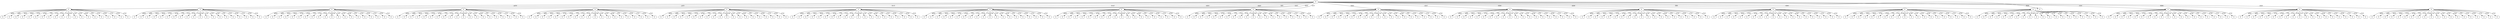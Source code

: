 // Chess MCTS Tree
digraph {
	"rnbqkbnr/pppppppp/8/8/8/8/PPPPPPPP/RNBQKBNR w KQkq - 0 1" [label=N]
	"rnbqkbnr/pppppppp/8/8/8/8/PPPPPPPP/RNBQKBNR w KQkq - 0 1" -> "rnbqkbnr/pppppppp/8/8/8/7N/PPPPPPPP/RNBQKB1R b KQkq - 1 1" [label=g1h3]
	"rnbqkbnr/pppppppp/8/8/8/7N/PPPPPPPP/RNBQKB1R b KQkq - 1 1" [label=N]
	"rnbqkbnr/pppppppp/8/8/8/7N/PPPPPPPP/RNBQKB1R b KQkq - 1 1" -> "rnbqkb1r/pppppppp/7n/8/8/7N/PPPPPPPP/RNBQKB1R w KQkq - 2 2" [label=g8h6]
	"rnbqkb1r/pppppppp/7n/8/8/7N/PPPPPPPP/RNBQKB1R w KQkq - 2 2" [label=N]
	"rnbqkbnr/pppppppp/8/8/8/7N/PPPPPPPP/RNBQKB1R b KQkq - 1 1" -> "rnbqkb1r/pppppppp/5n2/8/8/7N/PPPPPPPP/RNBQKB1R w KQkq - 2 2" [label=g8f6]
	"rnbqkb1r/pppppppp/5n2/8/8/7N/PPPPPPPP/RNBQKB1R w KQkq - 2 2" [label=N]
	"rnbqkbnr/pppppppp/8/8/8/7N/PPPPPPPP/RNBQKB1R b KQkq - 1 1" -> "r1bqkbnr/pppppppp/2n5/8/8/7N/PPPPPPPP/RNBQKB1R w KQkq - 2 2" [label=b8c6]
	"r1bqkbnr/pppppppp/2n5/8/8/7N/PPPPPPPP/RNBQKB1R w KQkq - 2 2" [label=N]
	"rnbqkbnr/pppppppp/8/8/8/7N/PPPPPPPP/RNBQKB1R b KQkq - 1 1" -> "r1bqkbnr/pppppppp/n7/8/8/7N/PPPPPPPP/RNBQKB1R w KQkq - 2 2" [label=b8a6]
	"r1bqkbnr/pppppppp/n7/8/8/7N/PPPPPPPP/RNBQKB1R w KQkq - 2 2" [label=N]
	"rnbqkbnr/pppppppp/8/8/8/7N/PPPPPPPP/RNBQKB1R b KQkq - 1 1" -> "rnbqkbnr/ppppppp1/7p/8/8/7N/PPPPPPPP/RNBQKB1R w KQkq - 0 2" [label=h7h6]
	"rnbqkbnr/ppppppp1/7p/8/8/7N/PPPPPPPP/RNBQKB1R w KQkq - 0 2" [label=N]
	"rnbqkbnr/pppppppp/8/8/8/7N/PPPPPPPP/RNBQKB1R b KQkq - 1 1" -> "rnbqkbnr/pppppp1p/6p1/8/8/7N/PPPPPPPP/RNBQKB1R w KQkq - 0 2" [label=g7g6]
	"rnbqkbnr/pppppp1p/6p1/8/8/7N/PPPPPPPP/RNBQKB1R w KQkq - 0 2" [label=N]
	"rnbqkbnr/pppppppp/8/8/8/7N/PPPPPPPP/RNBQKB1R b KQkq - 1 1" -> "rnbqkbnr/ppppp1pp/5p2/8/8/7N/PPPPPPPP/RNBQKB1R w KQkq - 0 2" [label=f7f6]
	"rnbqkbnr/ppppp1pp/5p2/8/8/7N/PPPPPPPP/RNBQKB1R w KQkq - 0 2" [label=N]
	"rnbqkbnr/pppppppp/8/8/8/7N/PPPPPPPP/RNBQKB1R b KQkq - 1 1" -> "rnbqkbnr/pppp1ppp/4p3/8/8/7N/PPPPPPPP/RNBQKB1R w KQkq - 0 2" [label=e7e6]
	"rnbqkbnr/pppp1ppp/4p3/8/8/7N/PPPPPPPP/RNBQKB1R w KQkq - 0 2" [label=N]
	"rnbqkbnr/pppppppp/8/8/8/7N/PPPPPPPP/RNBQKB1R b KQkq - 1 1" -> "rnbqkbnr/ppp1pppp/3p4/8/8/7N/PPPPPPPP/RNBQKB1R w KQkq - 0 2" [label=d7d6]
	"rnbqkbnr/ppp1pppp/3p4/8/8/7N/PPPPPPPP/RNBQKB1R w KQkq - 0 2" [label=N]
	"rnbqkbnr/pppppppp/8/8/8/7N/PPPPPPPP/RNBQKB1R b KQkq - 1 1" -> "rnbqkbnr/pp1ppppp/2p5/8/8/7N/PPPPPPPP/RNBQKB1R w KQkq - 0 2" [label=c7c6]
	"rnbqkbnr/pp1ppppp/2p5/8/8/7N/PPPPPPPP/RNBQKB1R w KQkq - 0 2" [label=N]
	"rnbqkbnr/pppppppp/8/8/8/7N/PPPPPPPP/RNBQKB1R b KQkq - 1 1" -> "rnbqkbnr/p1pppppp/1p6/8/8/7N/PPPPPPPP/RNBQKB1R w KQkq - 0 2" [label=b7b6]
	"rnbqkbnr/p1pppppp/1p6/8/8/7N/PPPPPPPP/RNBQKB1R w KQkq - 0 2" [label=N]
	"rnbqkbnr/pppppppp/8/8/8/7N/PPPPPPPP/RNBQKB1R b KQkq - 1 1" -> "rnbqkbnr/1ppppppp/p7/8/8/7N/PPPPPPPP/RNBQKB1R w KQkq - 0 2" [label=a7a6]
	"rnbqkbnr/1ppppppp/p7/8/8/7N/PPPPPPPP/RNBQKB1R w KQkq - 0 2" [label=N]
	"rnbqkbnr/pppppppp/8/8/8/7N/PPPPPPPP/RNBQKB1R b KQkq - 1 1" -> "rnbqkbnr/ppppppp1/8/7p/8/7N/PPPPPPPP/RNBQKB1R w KQkq - 0 2" [label=h7h5]
	"rnbqkbnr/ppppppp1/8/7p/8/7N/PPPPPPPP/RNBQKB1R w KQkq - 0 2" [label=N]
	"rnbqkbnr/pppppppp/8/8/8/7N/PPPPPPPP/RNBQKB1R b KQkq - 1 1" -> "rnbqkbnr/pppppp1p/8/6p1/8/7N/PPPPPPPP/RNBQKB1R w KQkq - 0 2" [label=g7g5]
	"rnbqkbnr/pppppp1p/8/6p1/8/7N/PPPPPPPP/RNBQKB1R w KQkq - 0 2" [label=N]
	"rnbqkbnr/pppppppp/8/8/8/7N/PPPPPPPP/RNBQKB1R b KQkq - 1 1" -> "rnbqkbnr/ppppp1pp/8/5p2/8/7N/PPPPPPPP/RNBQKB1R w KQkq - 0 2" [label=f7f5]
	"rnbqkbnr/ppppp1pp/8/5p2/8/7N/PPPPPPPP/RNBQKB1R w KQkq - 0 2" [label=N]
	"rnbqkbnr/pppppppp/8/8/8/7N/PPPPPPPP/RNBQKB1R b KQkq - 1 1" -> "rnbqkbnr/pppp1ppp/8/4p3/8/7N/PPPPPPPP/RNBQKB1R w KQkq - 0 2" [label=e7e5]
	"rnbqkbnr/pppp1ppp/8/4p3/8/7N/PPPPPPPP/RNBQKB1R w KQkq - 0 2" [label=N]
	"rnbqkbnr/pppppppp/8/8/8/7N/PPPPPPPP/RNBQKB1R b KQkq - 1 1" -> "rnbqkbnr/ppp1pppp/8/3p4/8/7N/PPPPPPPP/RNBQKB1R w KQkq - 0 2" [label=d7d5]
	"rnbqkbnr/ppp1pppp/8/3p4/8/7N/PPPPPPPP/RNBQKB1R w KQkq - 0 2" [label=N]
	"rnbqkbnr/pppppppp/8/8/8/7N/PPPPPPPP/RNBQKB1R b KQkq - 1 1" -> "rnbqkbnr/pp1ppppp/8/2p5/8/7N/PPPPPPPP/RNBQKB1R w KQkq - 0 2" [label=c7c5]
	"rnbqkbnr/pp1ppppp/8/2p5/8/7N/PPPPPPPP/RNBQKB1R w KQkq - 0 2" [label=N]
	"rnbqkbnr/pppppppp/8/8/8/7N/PPPPPPPP/RNBQKB1R b KQkq - 1 1" -> "rnbqkbnr/p1pppppp/8/1p6/8/7N/PPPPPPPP/RNBQKB1R w KQkq - 0 2" [label=b7b5]
	"rnbqkbnr/p1pppppp/8/1p6/8/7N/PPPPPPPP/RNBQKB1R w KQkq - 0 2" [label=N]
	"rnbqkbnr/pppppppp/8/8/8/7N/PPPPPPPP/RNBQKB1R b KQkq - 1 1" -> "rnbqkbnr/1ppppppp/8/p7/8/7N/PPPPPPPP/RNBQKB1R w KQkq - 0 2" [label=a7a5]
	"rnbqkbnr/1ppppppp/8/p7/8/7N/PPPPPPPP/RNBQKB1R w KQkq - 0 2" [label=N]
	"rnbqkbnr/pppppppp/8/8/8/8/PPPPPPPP/RNBQKBNR w KQkq - 0 1" -> "rnbqkbnr/pppppppp/8/8/8/5N2/PPPPPPPP/RNBQKB1R b KQkq - 1 1" [label=g1f3]
	"rnbqkbnr/pppppppp/8/8/8/5N2/PPPPPPPP/RNBQKB1R b KQkq - 1 1" [label=N]
	"rnbqkbnr/pppppppp/8/8/8/5N2/PPPPPPPP/RNBQKB1R b KQkq - 1 1" -> "rnbqkb1r/pppppppp/7n/8/8/5N2/PPPPPPPP/RNBQKB1R w KQkq - 2 2" [label=g8h6]
	"rnbqkb1r/pppppppp/7n/8/8/5N2/PPPPPPPP/RNBQKB1R w KQkq - 2 2" [label=N]
	"rnbqkbnr/pppppppp/8/8/8/5N2/PPPPPPPP/RNBQKB1R b KQkq - 1 1" -> "rnbqkb1r/pppppppp/5n2/8/8/5N2/PPPPPPPP/RNBQKB1R w KQkq - 2 2" [label=g8f6]
	"rnbqkb1r/pppppppp/5n2/8/8/5N2/PPPPPPPP/RNBQKB1R w KQkq - 2 2" [label=N]
	"rnbqkbnr/pppppppp/8/8/8/5N2/PPPPPPPP/RNBQKB1R b KQkq - 1 1" -> "r1bqkbnr/pppppppp/2n5/8/8/5N2/PPPPPPPP/RNBQKB1R w KQkq - 2 2" [label=b8c6]
	"r1bqkbnr/pppppppp/2n5/8/8/5N2/PPPPPPPP/RNBQKB1R w KQkq - 2 2" [label=N]
	"rnbqkbnr/pppppppp/8/8/8/5N2/PPPPPPPP/RNBQKB1R b KQkq - 1 1" -> "r1bqkbnr/pppppppp/n7/8/8/5N2/PPPPPPPP/RNBQKB1R w KQkq - 2 2" [label=b8a6]
	"r1bqkbnr/pppppppp/n7/8/8/5N2/PPPPPPPP/RNBQKB1R w KQkq - 2 2" [label=N]
	"rnbqkbnr/pppppppp/8/8/8/5N2/PPPPPPPP/RNBQKB1R b KQkq - 1 1" -> "rnbqkbnr/ppppppp1/7p/8/8/5N2/PPPPPPPP/RNBQKB1R w KQkq - 0 2" [label=h7h6]
	"rnbqkbnr/ppppppp1/7p/8/8/5N2/PPPPPPPP/RNBQKB1R w KQkq - 0 2" [label=N]
	"rnbqkbnr/pppppppp/8/8/8/5N2/PPPPPPPP/RNBQKB1R b KQkq - 1 1" -> "rnbqkbnr/pppppp1p/6p1/8/8/5N2/PPPPPPPP/RNBQKB1R w KQkq - 0 2" [label=g7g6]
	"rnbqkbnr/pppppp1p/6p1/8/8/5N2/PPPPPPPP/RNBQKB1R w KQkq - 0 2" [label=N]
	"rnbqkbnr/pppppppp/8/8/8/5N2/PPPPPPPP/RNBQKB1R b KQkq - 1 1" -> "rnbqkbnr/ppppp1pp/5p2/8/8/5N2/PPPPPPPP/RNBQKB1R w KQkq - 0 2" [label=f7f6]
	"rnbqkbnr/ppppp1pp/5p2/8/8/5N2/PPPPPPPP/RNBQKB1R w KQkq - 0 2" [label=N]
	"rnbqkbnr/pppppppp/8/8/8/5N2/PPPPPPPP/RNBQKB1R b KQkq - 1 1" -> "rnbqkbnr/pppp1ppp/4p3/8/8/5N2/PPPPPPPP/RNBQKB1R w KQkq - 0 2" [label=e7e6]
	"rnbqkbnr/pppp1ppp/4p3/8/8/5N2/PPPPPPPP/RNBQKB1R w KQkq - 0 2" [label=N]
	"rnbqkbnr/pppppppp/8/8/8/5N2/PPPPPPPP/RNBQKB1R b KQkq - 1 1" -> "rnbqkbnr/ppp1pppp/3p4/8/8/5N2/PPPPPPPP/RNBQKB1R w KQkq - 0 2" [label=d7d6]
	"rnbqkbnr/ppp1pppp/3p4/8/8/5N2/PPPPPPPP/RNBQKB1R w KQkq - 0 2" [label=N]
	"rnbqkbnr/pppppppp/8/8/8/5N2/PPPPPPPP/RNBQKB1R b KQkq - 1 1" -> "rnbqkbnr/pp1ppppp/2p5/8/8/5N2/PPPPPPPP/RNBQKB1R w KQkq - 0 2" [label=c7c6]
	"rnbqkbnr/pp1ppppp/2p5/8/8/5N2/PPPPPPPP/RNBQKB1R w KQkq - 0 2" [label=N]
	"rnbqkbnr/pppppppp/8/8/8/5N2/PPPPPPPP/RNBQKB1R b KQkq - 1 1" -> "rnbqkbnr/p1pppppp/1p6/8/8/5N2/PPPPPPPP/RNBQKB1R w KQkq - 0 2" [label=b7b6]
	"rnbqkbnr/p1pppppp/1p6/8/8/5N2/PPPPPPPP/RNBQKB1R w KQkq - 0 2" [label=N]
	"rnbqkbnr/pppppppp/8/8/8/5N2/PPPPPPPP/RNBQKB1R b KQkq - 1 1" -> "rnbqkbnr/1ppppppp/p7/8/8/5N2/PPPPPPPP/RNBQKB1R w KQkq - 0 2" [label=a7a6]
	"rnbqkbnr/1ppppppp/p7/8/8/5N2/PPPPPPPP/RNBQKB1R w KQkq - 0 2" [label=N]
	"rnbqkbnr/pppppppp/8/8/8/5N2/PPPPPPPP/RNBQKB1R b KQkq - 1 1" -> "rnbqkbnr/ppppppp1/8/7p/8/5N2/PPPPPPPP/RNBQKB1R w KQkq - 0 2" [label=h7h5]
	"rnbqkbnr/ppppppp1/8/7p/8/5N2/PPPPPPPP/RNBQKB1R w KQkq - 0 2" [label=N]
	"rnbqkbnr/pppppppp/8/8/8/5N2/PPPPPPPP/RNBQKB1R b KQkq - 1 1" -> "rnbqkbnr/pppppp1p/8/6p1/8/5N2/PPPPPPPP/RNBQKB1R w KQkq - 0 2" [label=g7g5]
	"rnbqkbnr/pppppp1p/8/6p1/8/5N2/PPPPPPPP/RNBQKB1R w KQkq - 0 2" [label=N]
	"rnbqkbnr/pppppppp/8/8/8/5N2/PPPPPPPP/RNBQKB1R b KQkq - 1 1" -> "rnbqkbnr/ppppp1pp/8/5p2/8/5N2/PPPPPPPP/RNBQKB1R w KQkq - 0 2" [label=f7f5]
	"rnbqkbnr/ppppp1pp/8/5p2/8/5N2/PPPPPPPP/RNBQKB1R w KQkq - 0 2" [label=N]
	"rnbqkbnr/pppppppp/8/8/8/5N2/PPPPPPPP/RNBQKB1R b KQkq - 1 1" -> "rnbqkbnr/pppp1ppp/8/4p3/8/5N2/PPPPPPPP/RNBQKB1R w KQkq - 0 2" [label=e7e5]
	"rnbqkbnr/pppp1ppp/8/4p3/8/5N2/PPPPPPPP/RNBQKB1R w KQkq - 0 2" [label=N]
	"rnbqkbnr/pppppppp/8/8/8/5N2/PPPPPPPP/RNBQKB1R b KQkq - 1 1" -> "rnbqkbnr/ppp1pppp/8/3p4/8/5N2/PPPPPPPP/RNBQKB1R w KQkq - 0 2" [label=d7d5]
	"rnbqkbnr/ppp1pppp/8/3p4/8/5N2/PPPPPPPP/RNBQKB1R w KQkq - 0 2" [label=N]
	"rnbqkbnr/pppppppp/8/8/8/5N2/PPPPPPPP/RNBQKB1R b KQkq - 1 1" -> "rnbqkbnr/pp1ppppp/8/2p5/8/5N2/PPPPPPPP/RNBQKB1R w KQkq - 0 2" [label=c7c5]
	"rnbqkbnr/pp1ppppp/8/2p5/8/5N2/PPPPPPPP/RNBQKB1R w KQkq - 0 2" [label=N]
	"rnbqkbnr/pppppppp/8/8/8/5N2/PPPPPPPP/RNBQKB1R b KQkq - 1 1" -> "rnbqkbnr/p1pppppp/8/1p6/8/5N2/PPPPPPPP/RNBQKB1R w KQkq - 0 2" [label=b7b5]
	"rnbqkbnr/p1pppppp/8/1p6/8/5N2/PPPPPPPP/RNBQKB1R w KQkq - 0 2" [label=N]
	"rnbqkbnr/pppppppp/8/8/8/5N2/PPPPPPPP/RNBQKB1R b KQkq - 1 1" -> "rnbqkbnr/1ppppppp/8/p7/8/5N2/PPPPPPPP/RNBQKB1R w KQkq - 0 2" [label=a7a5]
	"rnbqkbnr/1ppppppp/8/p7/8/5N2/PPPPPPPP/RNBQKB1R w KQkq - 0 2" [label=N]
	"rnbqkbnr/pppppppp/8/8/8/8/PPPPPPPP/RNBQKBNR w KQkq - 0 1" -> "rnbqkbnr/pppppppp/8/8/8/2N5/PPPPPPPP/R1BQKBNR b KQkq - 1 1" [label=b1c3]
	"rnbqkbnr/pppppppp/8/8/8/2N5/PPPPPPPP/R1BQKBNR b KQkq - 1 1" [label=N]
	"rnbqkbnr/pppppppp/8/8/8/2N5/PPPPPPPP/R1BQKBNR b KQkq - 1 1" -> "rnbqkb1r/pppppppp/7n/8/8/2N5/PPPPPPPP/R1BQKBNR w KQkq - 2 2" [label=g8h6]
	"rnbqkb1r/pppppppp/7n/8/8/2N5/PPPPPPPP/R1BQKBNR w KQkq - 2 2" [label=N]
	"rnbqkbnr/pppppppp/8/8/8/2N5/PPPPPPPP/R1BQKBNR b KQkq - 1 1" -> "rnbqkb1r/pppppppp/5n2/8/8/2N5/PPPPPPPP/R1BQKBNR w KQkq - 2 2" [label=g8f6]
	"rnbqkb1r/pppppppp/5n2/8/8/2N5/PPPPPPPP/R1BQKBNR w KQkq - 2 2" [label=N]
	"rnbqkbnr/pppppppp/8/8/8/2N5/PPPPPPPP/R1BQKBNR b KQkq - 1 1" -> "r1bqkbnr/pppppppp/2n5/8/8/2N5/PPPPPPPP/R1BQKBNR w KQkq - 2 2" [label=b8c6]
	"r1bqkbnr/pppppppp/2n5/8/8/2N5/PPPPPPPP/R1BQKBNR w KQkq - 2 2" [label=N]
	"rnbqkbnr/pppppppp/8/8/8/2N5/PPPPPPPP/R1BQKBNR b KQkq - 1 1" -> "r1bqkbnr/pppppppp/n7/8/8/2N5/PPPPPPPP/R1BQKBNR w KQkq - 2 2" [label=b8a6]
	"r1bqkbnr/pppppppp/n7/8/8/2N5/PPPPPPPP/R1BQKBNR w KQkq - 2 2" [label=N]
	"rnbqkbnr/pppppppp/8/8/8/2N5/PPPPPPPP/R1BQKBNR b KQkq - 1 1" -> "rnbqkbnr/ppppppp1/7p/8/8/2N5/PPPPPPPP/R1BQKBNR w KQkq - 0 2" [label=h7h6]
	"rnbqkbnr/ppppppp1/7p/8/8/2N5/PPPPPPPP/R1BQKBNR w KQkq - 0 2" [label=N]
	"rnbqkbnr/pppppppp/8/8/8/2N5/PPPPPPPP/R1BQKBNR b KQkq - 1 1" -> "rnbqkbnr/pppppp1p/6p1/8/8/2N5/PPPPPPPP/R1BQKBNR w KQkq - 0 2" [label=g7g6]
	"rnbqkbnr/pppppp1p/6p1/8/8/2N5/PPPPPPPP/R1BQKBNR w KQkq - 0 2" [label=N]
	"rnbqkbnr/pppppppp/8/8/8/2N5/PPPPPPPP/R1BQKBNR b KQkq - 1 1" -> "rnbqkbnr/ppppp1pp/5p2/8/8/2N5/PPPPPPPP/R1BQKBNR w KQkq - 0 2" [label=f7f6]
	"rnbqkbnr/ppppp1pp/5p2/8/8/2N5/PPPPPPPP/R1BQKBNR w KQkq - 0 2" [label=N]
	"rnbqkbnr/pppppppp/8/8/8/2N5/PPPPPPPP/R1BQKBNR b KQkq - 1 1" -> "rnbqkbnr/pppp1ppp/4p3/8/8/2N5/PPPPPPPP/R1BQKBNR w KQkq - 0 2" [label=e7e6]
	"rnbqkbnr/pppp1ppp/4p3/8/8/2N5/PPPPPPPP/R1BQKBNR w KQkq - 0 2" [label=N]
	"rnbqkbnr/pppppppp/8/8/8/2N5/PPPPPPPP/R1BQKBNR b KQkq - 1 1" -> "rnbqkbnr/ppp1pppp/3p4/8/8/2N5/PPPPPPPP/R1BQKBNR w KQkq - 0 2" [label=d7d6]
	"rnbqkbnr/ppp1pppp/3p4/8/8/2N5/PPPPPPPP/R1BQKBNR w KQkq - 0 2" [label=N]
	"rnbqkbnr/pppppppp/8/8/8/2N5/PPPPPPPP/R1BQKBNR b KQkq - 1 1" -> "rnbqkbnr/pp1ppppp/2p5/8/8/2N5/PPPPPPPP/R1BQKBNR w KQkq - 0 2" [label=c7c6]
	"rnbqkbnr/pp1ppppp/2p5/8/8/2N5/PPPPPPPP/R1BQKBNR w KQkq - 0 2" [label=N]
	"rnbqkbnr/pppppppp/8/8/8/2N5/PPPPPPPP/R1BQKBNR b KQkq - 1 1" -> "rnbqkbnr/p1pppppp/1p6/8/8/2N5/PPPPPPPP/R1BQKBNR w KQkq - 0 2" [label=b7b6]
	"rnbqkbnr/p1pppppp/1p6/8/8/2N5/PPPPPPPP/R1BQKBNR w KQkq - 0 2" [label=N]
	"rnbqkbnr/pppppppp/8/8/8/2N5/PPPPPPPP/R1BQKBNR b KQkq - 1 1" -> "rnbqkbnr/1ppppppp/p7/8/8/2N5/PPPPPPPP/R1BQKBNR w KQkq - 0 2" [label=a7a6]
	"rnbqkbnr/1ppppppp/p7/8/8/2N5/PPPPPPPP/R1BQKBNR w KQkq - 0 2" [label=N]
	"rnbqkbnr/pppppppp/8/8/8/2N5/PPPPPPPP/R1BQKBNR b KQkq - 1 1" -> "rnbqkbnr/ppppppp1/8/7p/8/2N5/PPPPPPPP/R1BQKBNR w KQkq - 0 2" [label=h7h5]
	"rnbqkbnr/ppppppp1/8/7p/8/2N5/PPPPPPPP/R1BQKBNR w KQkq - 0 2" [label=N]
	"rnbqkbnr/pppppppp/8/8/8/2N5/PPPPPPPP/R1BQKBNR b KQkq - 1 1" -> "rnbqkbnr/pppppp1p/8/6p1/8/2N5/PPPPPPPP/R1BQKBNR w KQkq - 0 2" [label=g7g5]
	"rnbqkbnr/pppppp1p/8/6p1/8/2N5/PPPPPPPP/R1BQKBNR w KQkq - 0 2" [label=N]
	"rnbqkbnr/pppppppp/8/8/8/2N5/PPPPPPPP/R1BQKBNR b KQkq - 1 1" -> "rnbqkbnr/ppppp1pp/8/5p2/8/2N5/PPPPPPPP/R1BQKBNR w KQkq - 0 2" [label=f7f5]
	"rnbqkbnr/ppppp1pp/8/5p2/8/2N5/PPPPPPPP/R1BQKBNR w KQkq - 0 2" [label=N]
	"rnbqkbnr/pppppppp/8/8/8/2N5/PPPPPPPP/R1BQKBNR b KQkq - 1 1" -> "rnbqkbnr/pppp1ppp/8/4p3/8/2N5/PPPPPPPP/R1BQKBNR w KQkq - 0 2" [label=e7e5]
	"rnbqkbnr/pppp1ppp/8/4p3/8/2N5/PPPPPPPP/R1BQKBNR w KQkq - 0 2" [label=N]
	"rnbqkbnr/pppppppp/8/8/8/2N5/PPPPPPPP/R1BQKBNR b KQkq - 1 1" -> "rnbqkbnr/ppp1pppp/8/3p4/8/2N5/PPPPPPPP/R1BQKBNR w KQkq - 0 2" [label=d7d5]
	"rnbqkbnr/ppp1pppp/8/3p4/8/2N5/PPPPPPPP/R1BQKBNR w KQkq - 0 2" [label=N]
	"rnbqkbnr/pppppppp/8/8/8/2N5/PPPPPPPP/R1BQKBNR b KQkq - 1 1" -> "rnbqkbnr/pp1ppppp/8/2p5/8/2N5/PPPPPPPP/R1BQKBNR w KQkq - 0 2" [label=c7c5]
	"rnbqkbnr/pp1ppppp/8/2p5/8/2N5/PPPPPPPP/R1BQKBNR w KQkq - 0 2" [label=N]
	"rnbqkbnr/pppppppp/8/8/8/2N5/PPPPPPPP/R1BQKBNR b KQkq - 1 1" -> "rnbqkbnr/p1pppppp/8/1p6/8/2N5/PPPPPPPP/R1BQKBNR w KQkq - 0 2" [label=b7b5]
	"rnbqkbnr/p1pppppp/8/1p6/8/2N5/PPPPPPPP/R1BQKBNR w KQkq - 0 2" [label=N]
	"rnbqkbnr/pppppppp/8/8/8/2N5/PPPPPPPP/R1BQKBNR b KQkq - 1 1" -> "rnbqkbnr/1ppppppp/8/p7/8/2N5/PPPPPPPP/R1BQKBNR w KQkq - 0 2" [label=a7a5]
	"rnbqkbnr/1ppppppp/8/p7/8/2N5/PPPPPPPP/R1BQKBNR w KQkq - 0 2" [label=N]
	"rnbqkbnr/pppppppp/8/8/8/8/PPPPPPPP/RNBQKBNR w KQkq - 0 1" -> "rnbqkbnr/pppppppp/8/8/8/N7/PPPPPPPP/R1BQKBNR b KQkq - 1 1" [label=b1a3]
	"rnbqkbnr/pppppppp/8/8/8/N7/PPPPPPPP/R1BQKBNR b KQkq - 1 1" [label=N]
	"rnbqkbnr/pppppppp/8/8/8/N7/PPPPPPPP/R1BQKBNR b KQkq - 1 1" -> "rnbqkb1r/pppppppp/7n/8/8/N7/PPPPPPPP/R1BQKBNR w KQkq - 2 2" [label=g8h6]
	"rnbqkb1r/pppppppp/7n/8/8/N7/PPPPPPPP/R1BQKBNR w KQkq - 2 2" [label=N]
	"rnbqkbnr/pppppppp/8/8/8/N7/PPPPPPPP/R1BQKBNR b KQkq - 1 1" -> "rnbqkb1r/pppppppp/5n2/8/8/N7/PPPPPPPP/R1BQKBNR w KQkq - 2 2" [label=g8f6]
	"rnbqkb1r/pppppppp/5n2/8/8/N7/PPPPPPPP/R1BQKBNR w KQkq - 2 2" [label=N]
	"rnbqkbnr/pppppppp/8/8/8/N7/PPPPPPPP/R1BQKBNR b KQkq - 1 1" -> "r1bqkbnr/pppppppp/2n5/8/8/N7/PPPPPPPP/R1BQKBNR w KQkq - 2 2" [label=b8c6]
	"r1bqkbnr/pppppppp/2n5/8/8/N7/PPPPPPPP/R1BQKBNR w KQkq - 2 2" [label=N]
	"rnbqkbnr/pppppppp/8/8/8/N7/PPPPPPPP/R1BQKBNR b KQkq - 1 1" -> "r1bqkbnr/pppppppp/n7/8/8/N7/PPPPPPPP/R1BQKBNR w KQkq - 2 2" [label=b8a6]
	"r1bqkbnr/pppppppp/n7/8/8/N7/PPPPPPPP/R1BQKBNR w KQkq - 2 2" [label=N]
	"rnbqkbnr/pppppppp/8/8/8/N7/PPPPPPPP/R1BQKBNR b KQkq - 1 1" -> "rnbqkbnr/ppppppp1/7p/8/8/N7/PPPPPPPP/R1BQKBNR w KQkq - 0 2" [label=h7h6]
	"rnbqkbnr/ppppppp1/7p/8/8/N7/PPPPPPPP/R1BQKBNR w KQkq - 0 2" [label=N]
	"rnbqkbnr/pppppppp/8/8/8/N7/PPPPPPPP/R1BQKBNR b KQkq - 1 1" -> "rnbqkbnr/pppppp1p/6p1/8/8/N7/PPPPPPPP/R1BQKBNR w KQkq - 0 2" [label=g7g6]
	"rnbqkbnr/pppppp1p/6p1/8/8/N7/PPPPPPPP/R1BQKBNR w KQkq - 0 2" [label=N]
	"rnbqkbnr/pppppppp/8/8/8/N7/PPPPPPPP/R1BQKBNR b KQkq - 1 1" -> "rnbqkbnr/ppppp1pp/5p2/8/8/N7/PPPPPPPP/R1BQKBNR w KQkq - 0 2" [label=f7f6]
	"rnbqkbnr/ppppp1pp/5p2/8/8/N7/PPPPPPPP/R1BQKBNR w KQkq - 0 2" [label=N]
	"rnbqkbnr/pppppppp/8/8/8/N7/PPPPPPPP/R1BQKBNR b KQkq - 1 1" -> "rnbqkbnr/pppp1ppp/4p3/8/8/N7/PPPPPPPP/R1BQKBNR w KQkq - 0 2" [label=e7e6]
	"rnbqkbnr/pppp1ppp/4p3/8/8/N7/PPPPPPPP/R1BQKBNR w KQkq - 0 2" [label=N]
	"rnbqkbnr/pppppppp/8/8/8/N7/PPPPPPPP/R1BQKBNR b KQkq - 1 1" -> "rnbqkbnr/ppp1pppp/3p4/8/8/N7/PPPPPPPP/R1BQKBNR w KQkq - 0 2" [label=d7d6]
	"rnbqkbnr/ppp1pppp/3p4/8/8/N7/PPPPPPPP/R1BQKBNR w KQkq - 0 2" [label=N]
	"rnbqkbnr/pppppppp/8/8/8/N7/PPPPPPPP/R1BQKBNR b KQkq - 1 1" -> "rnbqkbnr/pp1ppppp/2p5/8/8/N7/PPPPPPPP/R1BQKBNR w KQkq - 0 2" [label=c7c6]
	"rnbqkbnr/pp1ppppp/2p5/8/8/N7/PPPPPPPP/R1BQKBNR w KQkq - 0 2" [label=N]
	"rnbqkbnr/pppppppp/8/8/8/N7/PPPPPPPP/R1BQKBNR b KQkq - 1 1" -> "rnbqkbnr/p1pppppp/1p6/8/8/N7/PPPPPPPP/R1BQKBNR w KQkq - 0 2" [label=b7b6]
	"rnbqkbnr/p1pppppp/1p6/8/8/N7/PPPPPPPP/R1BQKBNR w KQkq - 0 2" [label=N]
	"rnbqkbnr/pppppppp/8/8/8/N7/PPPPPPPP/R1BQKBNR b KQkq - 1 1" -> "rnbqkbnr/1ppppppp/p7/8/8/N7/PPPPPPPP/R1BQKBNR w KQkq - 0 2" [label=a7a6]
	"rnbqkbnr/1ppppppp/p7/8/8/N7/PPPPPPPP/R1BQKBNR w KQkq - 0 2" [label=N]
	"rnbqkbnr/pppppppp/8/8/8/N7/PPPPPPPP/R1BQKBNR b KQkq - 1 1" -> "rnbqkbnr/ppppppp1/8/7p/8/N7/PPPPPPPP/R1BQKBNR w KQkq - 0 2" [label=h7h5]
	"rnbqkbnr/ppppppp1/8/7p/8/N7/PPPPPPPP/R1BQKBNR w KQkq - 0 2" [label=N]
	"rnbqkbnr/pppppppp/8/8/8/N7/PPPPPPPP/R1BQKBNR b KQkq - 1 1" -> "rnbqkbnr/pppppp1p/8/6p1/8/N7/PPPPPPPP/R1BQKBNR w KQkq - 0 2" [label=g7g5]
	"rnbqkbnr/pppppp1p/8/6p1/8/N7/PPPPPPPP/R1BQKBNR w KQkq - 0 2" [label=N]
	"rnbqkbnr/pppppppp/8/8/8/N7/PPPPPPPP/R1BQKBNR b KQkq - 1 1" -> "rnbqkbnr/ppppp1pp/8/5p2/8/N7/PPPPPPPP/R1BQKBNR w KQkq - 0 2" [label=f7f5]
	"rnbqkbnr/ppppp1pp/8/5p2/8/N7/PPPPPPPP/R1BQKBNR w KQkq - 0 2" [label=N]
	"rnbqkbnr/pppppppp/8/8/8/N7/PPPPPPPP/R1BQKBNR b KQkq - 1 1" -> "rnbqkbnr/pppp1ppp/8/4p3/8/N7/PPPPPPPP/R1BQKBNR w KQkq - 0 2" [label=e7e5]
	"rnbqkbnr/pppp1ppp/8/4p3/8/N7/PPPPPPPP/R1BQKBNR w KQkq - 0 2" [label=N]
	"rnbqkbnr/pppppppp/8/8/8/N7/PPPPPPPP/R1BQKBNR b KQkq - 1 1" -> "rnbqkbnr/ppp1pppp/8/3p4/8/N7/PPPPPPPP/R1BQKBNR w KQkq - 0 2" [label=d7d5]
	"rnbqkbnr/ppp1pppp/8/3p4/8/N7/PPPPPPPP/R1BQKBNR w KQkq - 0 2" [label=N]
	"rnbqkbnr/pppppppp/8/8/8/N7/PPPPPPPP/R1BQKBNR b KQkq - 1 1" -> "rnbqkbnr/pp1ppppp/8/2p5/8/N7/PPPPPPPP/R1BQKBNR w KQkq - 0 2" [label=c7c5]
	"rnbqkbnr/pp1ppppp/8/2p5/8/N7/PPPPPPPP/R1BQKBNR w KQkq - 0 2" [label=N]
	"rnbqkbnr/pppppppp/8/8/8/N7/PPPPPPPP/R1BQKBNR b KQkq - 1 1" -> "rnbqkbnr/p1pppppp/8/1p6/8/N7/PPPPPPPP/R1BQKBNR w KQkq - 0 2" [label=b7b5]
	"rnbqkbnr/p1pppppp/8/1p6/8/N7/PPPPPPPP/R1BQKBNR w KQkq - 0 2" [label=N]
	"rnbqkbnr/pppppppp/8/8/8/N7/PPPPPPPP/R1BQKBNR b KQkq - 1 1" -> "rnbqkbnr/1ppppppp/8/p7/8/N7/PPPPPPPP/R1BQKBNR w KQkq - 0 2" [label=a7a5]
	"rnbqkbnr/1ppppppp/8/p7/8/N7/PPPPPPPP/R1BQKBNR w KQkq - 0 2" [label=N]
	"rnbqkbnr/pppppppp/8/8/8/8/PPPPPPPP/RNBQKBNR w KQkq - 0 1" -> "rnbqkbnr/pppppppp/8/8/8/7P/PPPPPPP1/RNBQKBNR b KQkq - 0 1" [label=h2h3]
	"rnbqkbnr/pppppppp/8/8/8/7P/PPPPPPP1/RNBQKBNR b KQkq - 0 1" [label=N]
	"rnbqkbnr/pppppppp/8/8/8/7P/PPPPPPP1/RNBQKBNR b KQkq - 0 1" -> "rnbqkb1r/pppppppp/7n/8/8/7P/PPPPPPP1/RNBQKBNR w KQkq - 1 2" [label=g8h6]
	"rnbqkb1r/pppppppp/7n/8/8/7P/PPPPPPP1/RNBQKBNR w KQkq - 1 2" [label=N]
	"rnbqkbnr/pppppppp/8/8/8/7P/PPPPPPP1/RNBQKBNR b KQkq - 0 1" -> "rnbqkb1r/pppppppp/5n2/8/8/7P/PPPPPPP1/RNBQKBNR w KQkq - 1 2" [label=g8f6]
	"rnbqkb1r/pppppppp/5n2/8/8/7P/PPPPPPP1/RNBQKBNR w KQkq - 1 2" [label=N]
	"rnbqkbnr/pppppppp/8/8/8/7P/PPPPPPP1/RNBQKBNR b KQkq - 0 1" -> "r1bqkbnr/pppppppp/2n5/8/8/7P/PPPPPPP1/RNBQKBNR w KQkq - 1 2" [label=b8c6]
	"r1bqkbnr/pppppppp/2n5/8/8/7P/PPPPPPP1/RNBQKBNR w KQkq - 1 2" [label=N]
	"rnbqkbnr/pppppppp/8/8/8/7P/PPPPPPP1/RNBQKBNR b KQkq - 0 1" -> "r1bqkbnr/pppppppp/n7/8/8/7P/PPPPPPP1/RNBQKBNR w KQkq - 1 2" [label=b8a6]
	"r1bqkbnr/pppppppp/n7/8/8/7P/PPPPPPP1/RNBQKBNR w KQkq - 1 2" [label=N]
	"rnbqkbnr/pppppppp/8/8/8/7P/PPPPPPP1/RNBQKBNR b KQkq - 0 1" -> "rnbqkbnr/ppppppp1/7p/8/8/7P/PPPPPPP1/RNBQKBNR w KQkq - 0 2" [label=h7h6]
	"rnbqkbnr/ppppppp1/7p/8/8/7P/PPPPPPP1/RNBQKBNR w KQkq - 0 2" [label=N]
	"rnbqkbnr/pppppppp/8/8/8/7P/PPPPPPP1/RNBQKBNR b KQkq - 0 1" -> "rnbqkbnr/pppppp1p/6p1/8/8/7P/PPPPPPP1/RNBQKBNR w KQkq - 0 2" [label=g7g6]
	"rnbqkbnr/pppppp1p/6p1/8/8/7P/PPPPPPP1/RNBQKBNR w KQkq - 0 2" [label=N]
	"rnbqkbnr/pppppppp/8/8/8/7P/PPPPPPP1/RNBQKBNR b KQkq - 0 1" -> "rnbqkbnr/ppppp1pp/5p2/8/8/7P/PPPPPPP1/RNBQKBNR w KQkq - 0 2" [label=f7f6]
	"rnbqkbnr/ppppp1pp/5p2/8/8/7P/PPPPPPP1/RNBQKBNR w KQkq - 0 2" [label=N]
	"rnbqkbnr/pppppppp/8/8/8/7P/PPPPPPP1/RNBQKBNR b KQkq - 0 1" -> "rnbqkbnr/pppp1ppp/4p3/8/8/7P/PPPPPPP1/RNBQKBNR w KQkq - 0 2" [label=e7e6]
	"rnbqkbnr/pppp1ppp/4p3/8/8/7P/PPPPPPP1/RNBQKBNR w KQkq - 0 2" [label=N]
	"rnbqkbnr/pppppppp/8/8/8/7P/PPPPPPP1/RNBQKBNR b KQkq - 0 1" -> "rnbqkbnr/ppp1pppp/3p4/8/8/7P/PPPPPPP1/RNBQKBNR w KQkq - 0 2" [label=d7d6]
	"rnbqkbnr/ppp1pppp/3p4/8/8/7P/PPPPPPP1/RNBQKBNR w KQkq - 0 2" [label=N]
	"rnbqkbnr/pppppppp/8/8/8/7P/PPPPPPP1/RNBQKBNR b KQkq - 0 1" -> "rnbqkbnr/pp1ppppp/2p5/8/8/7P/PPPPPPP1/RNBQKBNR w KQkq - 0 2" [label=c7c6]
	"rnbqkbnr/pp1ppppp/2p5/8/8/7P/PPPPPPP1/RNBQKBNR w KQkq - 0 2" [label=N]
	"rnbqkbnr/pppppppp/8/8/8/7P/PPPPPPP1/RNBQKBNR b KQkq - 0 1" -> "rnbqkbnr/p1pppppp/1p6/8/8/7P/PPPPPPP1/RNBQKBNR w KQkq - 0 2" [label=b7b6]
	"rnbqkbnr/p1pppppp/1p6/8/8/7P/PPPPPPP1/RNBQKBNR w KQkq - 0 2" [label=N]
	"rnbqkbnr/pppppppp/8/8/8/7P/PPPPPPP1/RNBQKBNR b KQkq - 0 1" -> "rnbqkbnr/1ppppppp/p7/8/8/7P/PPPPPPP1/RNBQKBNR w KQkq - 0 2" [label=a7a6]
	"rnbqkbnr/1ppppppp/p7/8/8/7P/PPPPPPP1/RNBQKBNR w KQkq - 0 2" [label=N]
	"rnbqkbnr/pppppppp/8/8/8/7P/PPPPPPP1/RNBQKBNR b KQkq - 0 1" -> "rnbqkbnr/ppppppp1/8/7p/8/7P/PPPPPPP1/RNBQKBNR w KQkq - 0 2" [label=h7h5]
	"rnbqkbnr/ppppppp1/8/7p/8/7P/PPPPPPP1/RNBQKBNR w KQkq - 0 2" [label=N]
	"rnbqkbnr/pppppppp/8/8/8/7P/PPPPPPP1/RNBQKBNR b KQkq - 0 1" -> "rnbqkbnr/pppppp1p/8/6p1/8/7P/PPPPPPP1/RNBQKBNR w KQkq - 0 2" [label=g7g5]
	"rnbqkbnr/pppppp1p/8/6p1/8/7P/PPPPPPP1/RNBQKBNR w KQkq - 0 2" [label=N]
	"rnbqkbnr/pppppppp/8/8/8/7P/PPPPPPP1/RNBQKBNR b KQkq - 0 1" -> "rnbqkbnr/ppppp1pp/8/5p2/8/7P/PPPPPPP1/RNBQKBNR w KQkq - 0 2" [label=f7f5]
	"rnbqkbnr/ppppp1pp/8/5p2/8/7P/PPPPPPP1/RNBQKBNR w KQkq - 0 2" [label=N]
	"rnbqkbnr/pppppppp/8/8/8/7P/PPPPPPP1/RNBQKBNR b KQkq - 0 1" -> "rnbqkbnr/pppp1ppp/8/4p3/8/7P/PPPPPPP1/RNBQKBNR w KQkq - 0 2" [label=e7e5]
	"rnbqkbnr/pppp1ppp/8/4p3/8/7P/PPPPPPP1/RNBQKBNR w KQkq - 0 2" [label=N]
	"rnbqkbnr/pppppppp/8/8/8/7P/PPPPPPP1/RNBQKBNR b KQkq - 0 1" -> "rnbqkbnr/ppp1pppp/8/3p4/8/7P/PPPPPPP1/RNBQKBNR w KQkq - 0 2" [label=d7d5]
	"rnbqkbnr/ppp1pppp/8/3p4/8/7P/PPPPPPP1/RNBQKBNR w KQkq - 0 2" [label=N]
	"rnbqkbnr/pppppppp/8/8/8/7P/PPPPPPP1/RNBQKBNR b KQkq - 0 1" -> "rnbqkbnr/pp1ppppp/8/2p5/8/7P/PPPPPPP1/RNBQKBNR w KQkq - 0 2" [label=c7c5]
	"rnbqkbnr/pp1ppppp/8/2p5/8/7P/PPPPPPP1/RNBQKBNR w KQkq - 0 2" [label=N]
	"rnbqkbnr/pppppppp/8/8/8/7P/PPPPPPP1/RNBQKBNR b KQkq - 0 1" -> "rnbqkbnr/p1pppppp/8/1p6/8/7P/PPPPPPP1/RNBQKBNR w KQkq - 0 2" [label=b7b5]
	"rnbqkbnr/p1pppppp/8/1p6/8/7P/PPPPPPP1/RNBQKBNR w KQkq - 0 2" [label=N]
	"rnbqkbnr/pppppppp/8/8/8/7P/PPPPPPP1/RNBQKBNR b KQkq - 0 1" -> "rnbqkbnr/1ppppppp/8/p7/8/7P/PPPPPPP1/RNBQKBNR w KQkq - 0 2" [label=a7a5]
	"rnbqkbnr/1ppppppp/8/p7/8/7P/PPPPPPP1/RNBQKBNR w KQkq - 0 2" [label=N]
	"rnbqkbnr/pppppppp/8/8/8/8/PPPPPPPP/RNBQKBNR w KQkq - 0 1" -> "rnbqkbnr/pppppppp/8/8/8/6P1/PPPPPP1P/RNBQKBNR b KQkq - 0 1" [label=g2g3]
	"rnbqkbnr/pppppppp/8/8/8/6P1/PPPPPP1P/RNBQKBNR b KQkq - 0 1" [label=N]
	"rnbqkbnr/pppppppp/8/8/8/6P1/PPPPPP1P/RNBQKBNR b KQkq - 0 1" -> "rnbqkb1r/pppppppp/7n/8/8/6P1/PPPPPP1P/RNBQKBNR w KQkq - 1 2" [label=g8h6]
	"rnbqkb1r/pppppppp/7n/8/8/6P1/PPPPPP1P/RNBQKBNR w KQkq - 1 2" [label=N]
	"rnbqkbnr/pppppppp/8/8/8/6P1/PPPPPP1P/RNBQKBNR b KQkq - 0 1" -> "rnbqkb1r/pppppppp/5n2/8/8/6P1/PPPPPP1P/RNBQKBNR w KQkq - 1 2" [label=g8f6]
	"rnbqkb1r/pppppppp/5n2/8/8/6P1/PPPPPP1P/RNBQKBNR w KQkq - 1 2" [label=N]
	"rnbqkbnr/pppppppp/8/8/8/6P1/PPPPPP1P/RNBQKBNR b KQkq - 0 1" -> "r1bqkbnr/pppppppp/2n5/8/8/6P1/PPPPPP1P/RNBQKBNR w KQkq - 1 2" [label=b8c6]
	"r1bqkbnr/pppppppp/2n5/8/8/6P1/PPPPPP1P/RNBQKBNR w KQkq - 1 2" [label=N]
	"rnbqkbnr/pppppppp/8/8/8/6P1/PPPPPP1P/RNBQKBNR b KQkq - 0 1" -> "r1bqkbnr/pppppppp/n7/8/8/6P1/PPPPPP1P/RNBQKBNR w KQkq - 1 2" [label=b8a6]
	"r1bqkbnr/pppppppp/n7/8/8/6P1/PPPPPP1P/RNBQKBNR w KQkq - 1 2" [label=N]
	"rnbqkbnr/pppppppp/8/8/8/6P1/PPPPPP1P/RNBQKBNR b KQkq - 0 1" -> "rnbqkbnr/ppppppp1/7p/8/8/6P1/PPPPPP1P/RNBQKBNR w KQkq - 0 2" [label=h7h6]
	"rnbqkbnr/ppppppp1/7p/8/8/6P1/PPPPPP1P/RNBQKBNR w KQkq - 0 2" [label=N]
	"rnbqkbnr/pppppppp/8/8/8/6P1/PPPPPP1P/RNBQKBNR b KQkq - 0 1" -> "rnbqkbnr/pppppp1p/6p1/8/8/6P1/PPPPPP1P/RNBQKBNR w KQkq - 0 2" [label=g7g6]
	"rnbqkbnr/pppppp1p/6p1/8/8/6P1/PPPPPP1P/RNBQKBNR w KQkq - 0 2" [label=N]
	"rnbqkbnr/pppppppp/8/8/8/6P1/PPPPPP1P/RNBQKBNR b KQkq - 0 1" -> "rnbqkbnr/ppppp1pp/5p2/8/8/6P1/PPPPPP1P/RNBQKBNR w KQkq - 0 2" [label=f7f6]
	"rnbqkbnr/ppppp1pp/5p2/8/8/6P1/PPPPPP1P/RNBQKBNR w KQkq - 0 2" [label=N]
	"rnbqkbnr/pppppppp/8/8/8/6P1/PPPPPP1P/RNBQKBNR b KQkq - 0 1" -> "rnbqkbnr/pppp1ppp/4p3/8/8/6P1/PPPPPP1P/RNBQKBNR w KQkq - 0 2" [label=e7e6]
	"rnbqkbnr/pppp1ppp/4p3/8/8/6P1/PPPPPP1P/RNBQKBNR w KQkq - 0 2" [label=N]
	"rnbqkbnr/pppppppp/8/8/8/6P1/PPPPPP1P/RNBQKBNR b KQkq - 0 1" -> "rnbqkbnr/ppp1pppp/3p4/8/8/6P1/PPPPPP1P/RNBQKBNR w KQkq - 0 2" [label=d7d6]
	"rnbqkbnr/ppp1pppp/3p4/8/8/6P1/PPPPPP1P/RNBQKBNR w KQkq - 0 2" [label=N]
	"rnbqkbnr/pppppppp/8/8/8/6P1/PPPPPP1P/RNBQKBNR b KQkq - 0 1" -> "rnbqkbnr/pp1ppppp/2p5/8/8/6P1/PPPPPP1P/RNBQKBNR w KQkq - 0 2" [label=c7c6]
	"rnbqkbnr/pp1ppppp/2p5/8/8/6P1/PPPPPP1P/RNBQKBNR w KQkq - 0 2" [label=N]
	"rnbqkbnr/pppppppp/8/8/8/6P1/PPPPPP1P/RNBQKBNR b KQkq - 0 1" -> "rnbqkbnr/p1pppppp/1p6/8/8/6P1/PPPPPP1P/RNBQKBNR w KQkq - 0 2" [label=b7b6]
	"rnbqkbnr/p1pppppp/1p6/8/8/6P1/PPPPPP1P/RNBQKBNR w KQkq - 0 2" [label=N]
	"rnbqkbnr/pppppppp/8/8/8/6P1/PPPPPP1P/RNBQKBNR b KQkq - 0 1" -> "rnbqkbnr/1ppppppp/p7/8/8/6P1/PPPPPP1P/RNBQKBNR w KQkq - 0 2" [label=a7a6]
	"rnbqkbnr/1ppppppp/p7/8/8/6P1/PPPPPP1P/RNBQKBNR w KQkq - 0 2" [label=N]
	"rnbqkbnr/pppppppp/8/8/8/6P1/PPPPPP1P/RNBQKBNR b KQkq - 0 1" -> "rnbqkbnr/ppppppp1/8/7p/8/6P1/PPPPPP1P/RNBQKBNR w KQkq - 0 2" [label=h7h5]
	"rnbqkbnr/ppppppp1/8/7p/8/6P1/PPPPPP1P/RNBQKBNR w KQkq - 0 2" [label=N]
	"rnbqkbnr/pppppppp/8/8/8/6P1/PPPPPP1P/RNBQKBNR b KQkq - 0 1" -> "rnbqkbnr/pppppp1p/8/6p1/8/6P1/PPPPPP1P/RNBQKBNR w KQkq - 0 2" [label=g7g5]
	"rnbqkbnr/pppppp1p/8/6p1/8/6P1/PPPPPP1P/RNBQKBNR w KQkq - 0 2" [label=N]
	"rnbqkbnr/pppppppp/8/8/8/6P1/PPPPPP1P/RNBQKBNR b KQkq - 0 1" -> "rnbqkbnr/ppppp1pp/8/5p2/8/6P1/PPPPPP1P/RNBQKBNR w KQkq - 0 2" [label=f7f5]
	"rnbqkbnr/ppppp1pp/8/5p2/8/6P1/PPPPPP1P/RNBQKBNR w KQkq - 0 2" [label=N]
	"rnbqkbnr/pppppppp/8/8/8/6P1/PPPPPP1P/RNBQKBNR b KQkq - 0 1" -> "rnbqkbnr/pppp1ppp/8/4p3/8/6P1/PPPPPP1P/RNBQKBNR w KQkq - 0 2" [label=e7e5]
	"rnbqkbnr/pppp1ppp/8/4p3/8/6P1/PPPPPP1P/RNBQKBNR w KQkq - 0 2" [label=N]
	"rnbqkbnr/pppppppp/8/8/8/6P1/PPPPPP1P/RNBQKBNR b KQkq - 0 1" -> "rnbqkbnr/ppp1pppp/8/3p4/8/6P1/PPPPPP1P/RNBQKBNR w KQkq - 0 2" [label=d7d5]
	"rnbqkbnr/ppp1pppp/8/3p4/8/6P1/PPPPPP1P/RNBQKBNR w KQkq - 0 2" [label=N]
	"rnbqkbnr/pppppppp/8/8/8/6P1/PPPPPP1P/RNBQKBNR b KQkq - 0 1" -> "rnbqkbnr/pp1ppppp/8/2p5/8/6P1/PPPPPP1P/RNBQKBNR w KQkq - 0 2" [label=c7c5]
	"rnbqkbnr/pp1ppppp/8/2p5/8/6P1/PPPPPP1P/RNBQKBNR w KQkq - 0 2" [label=N]
	"rnbqkbnr/pppppppp/8/8/8/6P1/PPPPPP1P/RNBQKBNR b KQkq - 0 1" -> "rnbqkbnr/p1pppppp/8/1p6/8/6P1/PPPPPP1P/RNBQKBNR w KQkq - 0 2" [label=b7b5]
	"rnbqkbnr/p1pppppp/8/1p6/8/6P1/PPPPPP1P/RNBQKBNR w KQkq - 0 2" [label=N]
	"rnbqkbnr/pppppppp/8/8/8/6P1/PPPPPP1P/RNBQKBNR b KQkq - 0 1" -> "rnbqkbnr/1ppppppp/8/p7/8/6P1/PPPPPP1P/RNBQKBNR w KQkq - 0 2" [label=a7a5]
	"rnbqkbnr/1ppppppp/8/p7/8/6P1/PPPPPP1P/RNBQKBNR w KQkq - 0 2" [label=N]
	"rnbqkbnr/pppppppp/8/8/8/8/PPPPPPPP/RNBQKBNR w KQkq - 0 1" -> "rnbqkbnr/pppppppp/8/8/8/5P2/PPPPP1PP/RNBQKBNR b KQkq - 0 1" [label=f2f3]
	"rnbqkbnr/pppppppp/8/8/8/5P2/PPPPP1PP/RNBQKBNR b KQkq - 0 1" [label=N]
	"rnbqkbnr/pppppppp/8/8/8/5P2/PPPPP1PP/RNBQKBNR b KQkq - 0 1" -> "rnbqkb1r/pppppppp/7n/8/8/5P2/PPPPP1PP/RNBQKBNR w KQkq - 1 2" [label=g8h6]
	"rnbqkb1r/pppppppp/7n/8/8/5P2/PPPPP1PP/RNBQKBNR w KQkq - 1 2" [label=N]
	"rnbqkbnr/pppppppp/8/8/8/5P2/PPPPP1PP/RNBQKBNR b KQkq - 0 1" -> "rnbqkb1r/pppppppp/5n2/8/8/5P2/PPPPP1PP/RNBQKBNR w KQkq - 1 2" [label=g8f6]
	"rnbqkb1r/pppppppp/5n2/8/8/5P2/PPPPP1PP/RNBQKBNR w KQkq - 1 2" [label=N]
	"rnbqkbnr/pppppppp/8/8/8/5P2/PPPPP1PP/RNBQKBNR b KQkq - 0 1" -> "r1bqkbnr/pppppppp/2n5/8/8/5P2/PPPPP1PP/RNBQKBNR w KQkq - 1 2" [label=b8c6]
	"r1bqkbnr/pppppppp/2n5/8/8/5P2/PPPPP1PP/RNBQKBNR w KQkq - 1 2" [label=N]
	"rnbqkbnr/pppppppp/8/8/8/5P2/PPPPP1PP/RNBQKBNR b KQkq - 0 1" -> "r1bqkbnr/pppppppp/n7/8/8/5P2/PPPPP1PP/RNBQKBNR w KQkq - 1 2" [label=b8a6]
	"r1bqkbnr/pppppppp/n7/8/8/5P2/PPPPP1PP/RNBQKBNR w KQkq - 1 2" [label=N]
	"rnbqkbnr/pppppppp/8/8/8/5P2/PPPPP1PP/RNBQKBNR b KQkq - 0 1" -> "rnbqkbnr/ppppppp1/7p/8/8/5P2/PPPPP1PP/RNBQKBNR w KQkq - 0 2" [label=h7h6]
	"rnbqkbnr/ppppppp1/7p/8/8/5P2/PPPPP1PP/RNBQKBNR w KQkq - 0 2" [label=N]
	"rnbqkbnr/pppppppp/8/8/8/5P2/PPPPP1PP/RNBQKBNR b KQkq - 0 1" -> "rnbqkbnr/pppppp1p/6p1/8/8/5P2/PPPPP1PP/RNBQKBNR w KQkq - 0 2" [label=g7g6]
	"rnbqkbnr/pppppp1p/6p1/8/8/5P2/PPPPP1PP/RNBQKBNR w KQkq - 0 2" [label=N]
	"rnbqkbnr/pppppppp/8/8/8/5P2/PPPPP1PP/RNBQKBNR b KQkq - 0 1" -> "rnbqkbnr/ppppp1pp/5p2/8/8/5P2/PPPPP1PP/RNBQKBNR w KQkq - 0 2" [label=f7f6]
	"rnbqkbnr/ppppp1pp/5p2/8/8/5P2/PPPPP1PP/RNBQKBNR w KQkq - 0 2" [label=N]
	"rnbqkbnr/pppppppp/8/8/8/5P2/PPPPP1PP/RNBQKBNR b KQkq - 0 1" -> "rnbqkbnr/pppp1ppp/4p3/8/8/5P2/PPPPP1PP/RNBQKBNR w KQkq - 0 2" [label=e7e6]
	"rnbqkbnr/pppp1ppp/4p3/8/8/5P2/PPPPP1PP/RNBQKBNR w KQkq - 0 2" [label=N]
	"rnbqkbnr/pppppppp/8/8/8/5P2/PPPPP1PP/RNBQKBNR b KQkq - 0 1" -> "rnbqkbnr/ppp1pppp/3p4/8/8/5P2/PPPPP1PP/RNBQKBNR w KQkq - 0 2" [label=d7d6]
	"rnbqkbnr/ppp1pppp/3p4/8/8/5P2/PPPPP1PP/RNBQKBNR w KQkq - 0 2" [label=N]
	"rnbqkbnr/pppppppp/8/8/8/5P2/PPPPP1PP/RNBQKBNR b KQkq - 0 1" -> "rnbqkbnr/pp1ppppp/2p5/8/8/5P2/PPPPP1PP/RNBQKBNR w KQkq - 0 2" [label=c7c6]
	"rnbqkbnr/pp1ppppp/2p5/8/8/5P2/PPPPP1PP/RNBQKBNR w KQkq - 0 2" [label=N]
	"rnbqkbnr/pppppppp/8/8/8/5P2/PPPPP1PP/RNBQKBNR b KQkq - 0 1" -> "rnbqkbnr/p1pppppp/1p6/8/8/5P2/PPPPP1PP/RNBQKBNR w KQkq - 0 2" [label=b7b6]
	"rnbqkbnr/p1pppppp/1p6/8/8/5P2/PPPPP1PP/RNBQKBNR w KQkq - 0 2" [label=N]
	"rnbqkbnr/pppppppp/8/8/8/5P2/PPPPP1PP/RNBQKBNR b KQkq - 0 1" -> "rnbqkbnr/1ppppppp/p7/8/8/5P2/PPPPP1PP/RNBQKBNR w KQkq - 0 2" [label=a7a6]
	"rnbqkbnr/1ppppppp/p7/8/8/5P2/PPPPP1PP/RNBQKBNR w KQkq - 0 2" [label=N]
	"rnbqkbnr/pppppppp/8/8/8/5P2/PPPPP1PP/RNBQKBNR b KQkq - 0 1" -> "rnbqkbnr/ppppppp1/8/7p/8/5P2/PPPPP1PP/RNBQKBNR w KQkq - 0 2" [label=h7h5]
	"rnbqkbnr/ppppppp1/8/7p/8/5P2/PPPPP1PP/RNBQKBNR w KQkq - 0 2" [label=N]
	"rnbqkbnr/pppppppp/8/8/8/5P2/PPPPP1PP/RNBQKBNR b KQkq - 0 1" -> "rnbqkbnr/pppppp1p/8/6p1/8/5P2/PPPPP1PP/RNBQKBNR w KQkq - 0 2" [label=g7g5]
	"rnbqkbnr/pppppp1p/8/6p1/8/5P2/PPPPP1PP/RNBQKBNR w KQkq - 0 2" [label=N]
	"rnbqkbnr/pppppppp/8/8/8/5P2/PPPPP1PP/RNBQKBNR b KQkq - 0 1" -> "rnbqkbnr/ppppp1pp/8/5p2/8/5P2/PPPPP1PP/RNBQKBNR w KQkq - 0 2" [label=f7f5]
	"rnbqkbnr/ppppp1pp/8/5p2/8/5P2/PPPPP1PP/RNBQKBNR w KQkq - 0 2" [label=N]
	"rnbqkbnr/pppppppp/8/8/8/5P2/PPPPP1PP/RNBQKBNR b KQkq - 0 1" -> "rnbqkbnr/pppp1ppp/8/4p3/8/5P2/PPPPP1PP/RNBQKBNR w KQkq - 0 2" [label=e7e5]
	"rnbqkbnr/pppp1ppp/8/4p3/8/5P2/PPPPP1PP/RNBQKBNR w KQkq - 0 2" [label=N]
	"rnbqkbnr/pppppppp/8/8/8/5P2/PPPPP1PP/RNBQKBNR b KQkq - 0 1" -> "rnbqkbnr/ppp1pppp/8/3p4/8/5P2/PPPPP1PP/RNBQKBNR w KQkq - 0 2" [label=d7d5]
	"rnbqkbnr/ppp1pppp/8/3p4/8/5P2/PPPPP1PP/RNBQKBNR w KQkq - 0 2" [label=N]
	"rnbqkbnr/pppppppp/8/8/8/5P2/PPPPP1PP/RNBQKBNR b KQkq - 0 1" -> "rnbqkbnr/pp1ppppp/8/2p5/8/5P2/PPPPP1PP/RNBQKBNR w KQkq - 0 2" [label=c7c5]
	"rnbqkbnr/pp1ppppp/8/2p5/8/5P2/PPPPP1PP/RNBQKBNR w KQkq - 0 2" [label=N]
	"rnbqkbnr/pppppppp/8/8/8/5P2/PPPPP1PP/RNBQKBNR b KQkq - 0 1" -> "rnbqkbnr/p1pppppp/8/1p6/8/5P2/PPPPP1PP/RNBQKBNR w KQkq - 0 2" [label=b7b5]
	"rnbqkbnr/p1pppppp/8/1p6/8/5P2/PPPPP1PP/RNBQKBNR w KQkq - 0 2" [label=N]
	"rnbqkbnr/pppppppp/8/8/8/5P2/PPPPP1PP/RNBQKBNR b KQkq - 0 1" -> "rnbqkbnr/1ppppppp/8/p7/8/5P2/PPPPP1PP/RNBQKBNR w KQkq - 0 2" [label=a7a5]
	"rnbqkbnr/1ppppppp/8/p7/8/5P2/PPPPP1PP/RNBQKBNR w KQkq - 0 2" [label=N]
	"rnbqkbnr/pppppppp/8/8/8/8/PPPPPPPP/RNBQKBNR w KQkq - 0 1" -> "rnbqkbnr/pppppppp/8/8/8/4P3/PPPP1PPP/RNBQKBNR b KQkq - 0 1" [label=e2e3]
	"rnbqkbnr/pppppppp/8/8/8/4P3/PPPP1PPP/RNBQKBNR b KQkq - 0 1" [label=N]
	"rnbqkbnr/pppppppp/8/8/8/4P3/PPPP1PPP/RNBQKBNR b KQkq - 0 1" -> "rnbqkb1r/pppppppp/7n/8/8/4P3/PPPP1PPP/RNBQKBNR w KQkq - 1 2" [label=g8h6]
	"rnbqkb1r/pppppppp/7n/8/8/4P3/PPPP1PPP/RNBQKBNR w KQkq - 1 2" [label=N]
	"rnbqkbnr/pppppppp/8/8/8/4P3/PPPP1PPP/RNBQKBNR b KQkq - 0 1" -> "rnbqkb1r/pppppppp/5n2/8/8/4P3/PPPP1PPP/RNBQKBNR w KQkq - 1 2" [label=g8f6]
	"rnbqkb1r/pppppppp/5n2/8/8/4P3/PPPP1PPP/RNBQKBNR w KQkq - 1 2" [label=N]
	"rnbqkbnr/pppppppp/8/8/8/4P3/PPPP1PPP/RNBQKBNR b KQkq - 0 1" -> "r1bqkbnr/pppppppp/2n5/8/8/4P3/PPPP1PPP/RNBQKBNR w KQkq - 1 2" [label=b8c6]
	"r1bqkbnr/pppppppp/2n5/8/8/4P3/PPPP1PPP/RNBQKBNR w KQkq - 1 2" [label=N]
	"rnbqkbnr/pppppppp/8/8/8/4P3/PPPP1PPP/RNBQKBNR b KQkq - 0 1" -> "r1bqkbnr/pppppppp/n7/8/8/4P3/PPPP1PPP/RNBQKBNR w KQkq - 1 2" [label=b8a6]
	"r1bqkbnr/pppppppp/n7/8/8/4P3/PPPP1PPP/RNBQKBNR w KQkq - 1 2" [label=N]
	"rnbqkbnr/pppppppp/8/8/8/4P3/PPPP1PPP/RNBQKBNR b KQkq - 0 1" -> "rnbqkbnr/ppppppp1/7p/8/8/4P3/PPPP1PPP/RNBQKBNR w KQkq - 0 2" [label=h7h6]
	"rnbqkbnr/ppppppp1/7p/8/8/4P3/PPPP1PPP/RNBQKBNR w KQkq - 0 2" [label=N]
	"rnbqkbnr/pppppppp/8/8/8/4P3/PPPP1PPP/RNBQKBNR b KQkq - 0 1" -> "rnbqkbnr/pppppp1p/6p1/8/8/4P3/PPPP1PPP/RNBQKBNR w KQkq - 0 2" [label=g7g6]
	"rnbqkbnr/pppppp1p/6p1/8/8/4P3/PPPP1PPP/RNBQKBNR w KQkq - 0 2" [label=N]
	"rnbqkbnr/pppppppp/8/8/8/4P3/PPPP1PPP/RNBQKBNR b KQkq - 0 1" -> "rnbqkbnr/ppppp1pp/5p2/8/8/4P3/PPPP1PPP/RNBQKBNR w KQkq - 0 2" [label=f7f6]
	"rnbqkbnr/ppppp1pp/5p2/8/8/4P3/PPPP1PPP/RNBQKBNR w KQkq - 0 2" [label=N]
	"rnbqkbnr/pppppppp/8/8/8/4P3/PPPP1PPP/RNBQKBNR b KQkq - 0 1" -> "rnbqkbnr/pppp1ppp/4p3/8/8/4P3/PPPP1PPP/RNBQKBNR w KQkq - 0 2" [label=e7e6]
	"rnbqkbnr/pppp1ppp/4p3/8/8/4P3/PPPP1PPP/RNBQKBNR w KQkq - 0 2" [label=N]
	"rnbqkbnr/pppppppp/8/8/8/4P3/PPPP1PPP/RNBQKBNR b KQkq - 0 1" -> "rnbqkbnr/ppp1pppp/3p4/8/8/4P3/PPPP1PPP/RNBQKBNR w KQkq - 0 2" [label=d7d6]
	"rnbqkbnr/ppp1pppp/3p4/8/8/4P3/PPPP1PPP/RNBQKBNR w KQkq - 0 2" [label=N]
	"rnbqkbnr/pppppppp/8/8/8/4P3/PPPP1PPP/RNBQKBNR b KQkq - 0 1" -> "rnbqkbnr/pp1ppppp/2p5/8/8/4P3/PPPP1PPP/RNBQKBNR w KQkq - 0 2" [label=c7c6]
	"rnbqkbnr/pp1ppppp/2p5/8/8/4P3/PPPP1PPP/RNBQKBNR w KQkq - 0 2" [label=N]
	"rnbqkbnr/pppppppp/8/8/8/4P3/PPPP1PPP/RNBQKBNR b KQkq - 0 1" -> "rnbqkbnr/p1pppppp/1p6/8/8/4P3/PPPP1PPP/RNBQKBNR w KQkq - 0 2" [label=b7b6]
	"rnbqkbnr/p1pppppp/1p6/8/8/4P3/PPPP1PPP/RNBQKBNR w KQkq - 0 2" [label=N]
	"rnbqkbnr/pppppppp/8/8/8/4P3/PPPP1PPP/RNBQKBNR b KQkq - 0 1" -> "rnbqkbnr/1ppppppp/p7/8/8/4P3/PPPP1PPP/RNBQKBNR w KQkq - 0 2" [label=a7a6]
	"rnbqkbnr/1ppppppp/p7/8/8/4P3/PPPP1PPP/RNBQKBNR w KQkq - 0 2" [label=N]
	"rnbqkbnr/pppppppp/8/8/8/4P3/PPPP1PPP/RNBQKBNR b KQkq - 0 1" -> "rnbqkbnr/ppppppp1/8/7p/8/4P3/PPPP1PPP/RNBQKBNR w KQkq - 0 2" [label=h7h5]
	"rnbqkbnr/ppppppp1/8/7p/8/4P3/PPPP1PPP/RNBQKBNR w KQkq - 0 2" [label=N]
	"rnbqkbnr/pppppppp/8/8/8/4P3/PPPP1PPP/RNBQKBNR b KQkq - 0 1" -> "rnbqkbnr/pppppp1p/8/6p1/8/4P3/PPPP1PPP/RNBQKBNR w KQkq - 0 2" [label=g7g5]
	"rnbqkbnr/pppppp1p/8/6p1/8/4P3/PPPP1PPP/RNBQKBNR w KQkq - 0 2" [label=N]
	"rnbqkbnr/pppppppp/8/8/8/4P3/PPPP1PPP/RNBQKBNR b KQkq - 0 1" -> "rnbqkbnr/ppppp1pp/8/5p2/8/4P3/PPPP1PPP/RNBQKBNR w KQkq - 0 2" [label=f7f5]
	"rnbqkbnr/ppppp1pp/8/5p2/8/4P3/PPPP1PPP/RNBQKBNR w KQkq - 0 2" [label=N]
	"rnbqkbnr/pppppppp/8/8/8/4P3/PPPP1PPP/RNBQKBNR b KQkq - 0 1" -> "rnbqkbnr/pppp1ppp/8/4p3/8/4P3/PPPP1PPP/RNBQKBNR w KQkq - 0 2" [label=e7e5]
	"rnbqkbnr/pppp1ppp/8/4p3/8/4P3/PPPP1PPP/RNBQKBNR w KQkq - 0 2" [label=N]
	"rnbqkbnr/pppppppp/8/8/8/4P3/PPPP1PPP/RNBQKBNR b KQkq - 0 1" -> "rnbqkbnr/ppp1pppp/8/3p4/8/4P3/PPPP1PPP/RNBQKBNR w KQkq - 0 2" [label=d7d5]
	"rnbqkbnr/ppp1pppp/8/3p4/8/4P3/PPPP1PPP/RNBQKBNR w KQkq - 0 2" [label=N]
	"rnbqkbnr/pppppppp/8/8/8/4P3/PPPP1PPP/RNBQKBNR b KQkq - 0 1" -> "rnbqkbnr/pp1ppppp/8/2p5/8/4P3/PPPP1PPP/RNBQKBNR w KQkq - 0 2" [label=c7c5]
	"rnbqkbnr/pp1ppppp/8/2p5/8/4P3/PPPP1PPP/RNBQKBNR w KQkq - 0 2" [label=N]
	"rnbqkbnr/pppppppp/8/8/8/4P3/PPPP1PPP/RNBQKBNR b KQkq - 0 1" -> "rnbqkbnr/p1pppppp/8/1p6/8/4P3/PPPP1PPP/RNBQKBNR w KQkq - 0 2" [label=b7b5]
	"rnbqkbnr/p1pppppp/8/1p6/8/4P3/PPPP1PPP/RNBQKBNR w KQkq - 0 2" [label=N]
	"rnbqkbnr/pppppppp/8/8/8/4P3/PPPP1PPP/RNBQKBNR b KQkq - 0 1" -> "rnbqkbnr/1ppppppp/8/p7/8/4P3/PPPP1PPP/RNBQKBNR w KQkq - 0 2" [label=a7a5]
	"rnbqkbnr/1ppppppp/8/p7/8/4P3/PPPP1PPP/RNBQKBNR w KQkq - 0 2" [label=N]
	"rnbqkbnr/pppppppp/8/8/8/8/PPPPPPPP/RNBQKBNR w KQkq - 0 1" -> "rnbqkbnr/pppppppp/8/8/8/3P4/PPP1PPPP/RNBQKBNR b KQkq - 0 1" [label=d2d3]
	"rnbqkbnr/pppppppp/8/8/8/3P4/PPP1PPPP/RNBQKBNR b KQkq - 0 1" [label=N]
	"rnbqkbnr/pppppppp/8/8/8/3P4/PPP1PPPP/RNBQKBNR b KQkq - 0 1" -> "rnbqkb1r/pppppppp/7n/8/8/3P4/PPP1PPPP/RNBQKBNR w KQkq - 1 2" [label=g8h6]
	"rnbqkb1r/pppppppp/7n/8/8/3P4/PPP1PPPP/RNBQKBNR w KQkq - 1 2" [label=N]
	"rnbqkbnr/pppppppp/8/8/8/3P4/PPP1PPPP/RNBQKBNR b KQkq - 0 1" -> "rnbqkb1r/pppppppp/5n2/8/8/3P4/PPP1PPPP/RNBQKBNR w KQkq - 1 2" [label=g8f6]
	"rnbqkb1r/pppppppp/5n2/8/8/3P4/PPP1PPPP/RNBQKBNR w KQkq - 1 2" [label=N]
	"rnbqkbnr/pppppppp/8/8/8/3P4/PPP1PPPP/RNBQKBNR b KQkq - 0 1" -> "r1bqkbnr/pppppppp/2n5/8/8/3P4/PPP1PPPP/RNBQKBNR w KQkq - 1 2" [label=b8c6]
	"r1bqkbnr/pppppppp/2n5/8/8/3P4/PPP1PPPP/RNBQKBNR w KQkq - 1 2" [label=N]
	"rnbqkbnr/pppppppp/8/8/8/3P4/PPP1PPPP/RNBQKBNR b KQkq - 0 1" -> "r1bqkbnr/pppppppp/n7/8/8/3P4/PPP1PPPP/RNBQKBNR w KQkq - 1 2" [label=b8a6]
	"r1bqkbnr/pppppppp/n7/8/8/3P4/PPP1PPPP/RNBQKBNR w KQkq - 1 2" [label=N]
	"rnbqkbnr/pppppppp/8/8/8/3P4/PPP1PPPP/RNBQKBNR b KQkq - 0 1" -> "rnbqkbnr/ppppppp1/7p/8/8/3P4/PPP1PPPP/RNBQKBNR w KQkq - 0 2" [label=h7h6]
	"rnbqkbnr/ppppppp1/7p/8/8/3P4/PPP1PPPP/RNBQKBNR w KQkq - 0 2" [label=N]
	"rnbqkbnr/pppppppp/8/8/8/3P4/PPP1PPPP/RNBQKBNR b KQkq - 0 1" -> "rnbqkbnr/pppppp1p/6p1/8/8/3P4/PPP1PPPP/RNBQKBNR w KQkq - 0 2" [label=g7g6]
	"rnbqkbnr/pppppp1p/6p1/8/8/3P4/PPP1PPPP/RNBQKBNR w KQkq - 0 2" [label=N]
	"rnbqkbnr/pppppppp/8/8/8/3P4/PPP1PPPP/RNBQKBNR b KQkq - 0 1" -> "rnbqkbnr/ppppp1pp/5p2/8/8/3P4/PPP1PPPP/RNBQKBNR w KQkq - 0 2" [label=f7f6]
	"rnbqkbnr/ppppp1pp/5p2/8/8/3P4/PPP1PPPP/RNBQKBNR w KQkq - 0 2" [label=N]
	"rnbqkbnr/pppppppp/8/8/8/3P4/PPP1PPPP/RNBQKBNR b KQkq - 0 1" -> "rnbqkbnr/pppp1ppp/4p3/8/8/3P4/PPP1PPPP/RNBQKBNR w KQkq - 0 2" [label=e7e6]
	"rnbqkbnr/pppp1ppp/4p3/8/8/3P4/PPP1PPPP/RNBQKBNR w KQkq - 0 2" [label=N]
	"rnbqkbnr/pppppppp/8/8/8/3P4/PPP1PPPP/RNBQKBNR b KQkq - 0 1" -> "rnbqkbnr/ppp1pppp/3p4/8/8/3P4/PPP1PPPP/RNBQKBNR w KQkq - 0 2" [label=d7d6]
	"rnbqkbnr/ppp1pppp/3p4/8/8/3P4/PPP1PPPP/RNBQKBNR w KQkq - 0 2" [label=N]
	"rnbqkbnr/pppppppp/8/8/8/3P4/PPP1PPPP/RNBQKBNR b KQkq - 0 1" -> "rnbqkbnr/pp1ppppp/2p5/8/8/3P4/PPP1PPPP/RNBQKBNR w KQkq - 0 2" [label=c7c6]
	"rnbqkbnr/pp1ppppp/2p5/8/8/3P4/PPP1PPPP/RNBQKBNR w KQkq - 0 2" [label=N]
	"rnbqkbnr/pppppppp/8/8/8/3P4/PPP1PPPP/RNBQKBNR b KQkq - 0 1" -> "rnbqkbnr/p1pppppp/1p6/8/8/3P4/PPP1PPPP/RNBQKBNR w KQkq - 0 2" [label=b7b6]
	"rnbqkbnr/p1pppppp/1p6/8/8/3P4/PPP1PPPP/RNBQKBNR w KQkq - 0 2" [label=N]
	"rnbqkbnr/pppppppp/8/8/8/3P4/PPP1PPPP/RNBQKBNR b KQkq - 0 1" -> "rnbqkbnr/1ppppppp/p7/8/8/3P4/PPP1PPPP/RNBQKBNR w KQkq - 0 2" [label=a7a6]
	"rnbqkbnr/1ppppppp/p7/8/8/3P4/PPP1PPPP/RNBQKBNR w KQkq - 0 2" [label=N]
	"rnbqkbnr/pppppppp/8/8/8/3P4/PPP1PPPP/RNBQKBNR b KQkq - 0 1" -> "rnbqkbnr/ppppppp1/8/7p/8/3P4/PPP1PPPP/RNBQKBNR w KQkq - 0 2" [label=h7h5]
	"rnbqkbnr/ppppppp1/8/7p/8/3P4/PPP1PPPP/RNBQKBNR w KQkq - 0 2" [label=N]
	"rnbqkbnr/pppppppp/8/8/8/3P4/PPP1PPPP/RNBQKBNR b KQkq - 0 1" -> "rnbqkbnr/pppppp1p/8/6p1/8/3P4/PPP1PPPP/RNBQKBNR w KQkq - 0 2" [label=g7g5]
	"rnbqkbnr/pppppp1p/8/6p1/8/3P4/PPP1PPPP/RNBQKBNR w KQkq - 0 2" [label=N]
	"rnbqkbnr/pppppppp/8/8/8/3P4/PPP1PPPP/RNBQKBNR b KQkq - 0 1" -> "rnbqkbnr/ppppp1pp/8/5p2/8/3P4/PPP1PPPP/RNBQKBNR w KQkq - 0 2" [label=f7f5]
	"rnbqkbnr/ppppp1pp/8/5p2/8/3P4/PPP1PPPP/RNBQKBNR w KQkq - 0 2" [label=N]
	"rnbqkbnr/pppppppp/8/8/8/3P4/PPP1PPPP/RNBQKBNR b KQkq - 0 1" -> "rnbqkbnr/pppp1ppp/8/4p3/8/3P4/PPP1PPPP/RNBQKBNR w KQkq - 0 2" [label=e7e5]
	"rnbqkbnr/pppp1ppp/8/4p3/8/3P4/PPP1PPPP/RNBQKBNR w KQkq - 0 2" [label=N]
	"rnbqkbnr/pppppppp/8/8/8/3P4/PPP1PPPP/RNBQKBNR b KQkq - 0 1" -> "rnbqkbnr/ppp1pppp/8/3p4/8/3P4/PPP1PPPP/RNBQKBNR w KQkq - 0 2" [label=d7d5]
	"rnbqkbnr/ppp1pppp/8/3p4/8/3P4/PPP1PPPP/RNBQKBNR w KQkq - 0 2" [label=N]
	"rnbqkbnr/pppppppp/8/8/8/3P4/PPP1PPPP/RNBQKBNR b KQkq - 0 1" -> "rnbqkbnr/pp1ppppp/8/2p5/8/3P4/PPP1PPPP/RNBQKBNR w KQkq - 0 2" [label=c7c5]
	"rnbqkbnr/pp1ppppp/8/2p5/8/3P4/PPP1PPPP/RNBQKBNR w KQkq - 0 2" [label=N]
	"rnbqkbnr/pppppppp/8/8/8/3P4/PPP1PPPP/RNBQKBNR b KQkq - 0 1" -> "rnbqkbnr/p1pppppp/8/1p6/8/3P4/PPP1PPPP/RNBQKBNR w KQkq - 0 2" [label=b7b5]
	"rnbqkbnr/p1pppppp/8/1p6/8/3P4/PPP1PPPP/RNBQKBNR w KQkq - 0 2" [label=N]
	"rnbqkbnr/pppppppp/8/8/8/3P4/PPP1PPPP/RNBQKBNR b KQkq - 0 1" -> "rnbqkbnr/1ppppppp/8/p7/8/3P4/PPP1PPPP/RNBQKBNR w KQkq - 0 2" [label=a7a5]
	"rnbqkbnr/1ppppppp/8/p7/8/3P4/PPP1PPPP/RNBQKBNR w KQkq - 0 2" [label=N]
	"rnbqkbnr/pppppppp/8/8/8/8/PPPPPPPP/RNBQKBNR w KQkq - 0 1" -> "rnbqkbnr/pppppppp/8/8/8/2P5/PP1PPPPP/RNBQKBNR b KQkq - 0 1" [label=c2c3]
	"rnbqkbnr/pppppppp/8/8/8/2P5/PP1PPPPP/RNBQKBNR b KQkq - 0 1" [label=N]
	"rnbqkbnr/pppppppp/8/8/8/2P5/PP1PPPPP/RNBQKBNR b KQkq - 0 1" -> "rnbqkb1r/pppppppp/7n/8/8/2P5/PP1PPPPP/RNBQKBNR w KQkq - 1 2" [label=g8h6]
	"rnbqkb1r/pppppppp/7n/8/8/2P5/PP1PPPPP/RNBQKBNR w KQkq - 1 2" [label=N]
	"rnbqkbnr/pppppppp/8/8/8/2P5/PP1PPPPP/RNBQKBNR b KQkq - 0 1" -> "rnbqkb1r/pppppppp/5n2/8/8/2P5/PP1PPPPP/RNBQKBNR w KQkq - 1 2" [label=g8f6]
	"rnbqkb1r/pppppppp/5n2/8/8/2P5/PP1PPPPP/RNBQKBNR w KQkq - 1 2" [label=N]
	"rnbqkbnr/pppppppp/8/8/8/2P5/PP1PPPPP/RNBQKBNR b KQkq - 0 1" -> "r1bqkbnr/pppppppp/2n5/8/8/2P5/PP1PPPPP/RNBQKBNR w KQkq - 1 2" [label=b8c6]
	"r1bqkbnr/pppppppp/2n5/8/8/2P5/PP1PPPPP/RNBQKBNR w KQkq - 1 2" [label=N]
	"rnbqkbnr/pppppppp/8/8/8/2P5/PP1PPPPP/RNBQKBNR b KQkq - 0 1" -> "r1bqkbnr/pppppppp/n7/8/8/2P5/PP1PPPPP/RNBQKBNR w KQkq - 1 2" [label=b8a6]
	"r1bqkbnr/pppppppp/n7/8/8/2P5/PP1PPPPP/RNBQKBNR w KQkq - 1 2" [label=N]
	"rnbqkbnr/pppppppp/8/8/8/2P5/PP1PPPPP/RNBQKBNR b KQkq - 0 1" -> "rnbqkbnr/ppppppp1/7p/8/8/2P5/PP1PPPPP/RNBQKBNR w KQkq - 0 2" [label=h7h6]
	"rnbqkbnr/ppppppp1/7p/8/8/2P5/PP1PPPPP/RNBQKBNR w KQkq - 0 2" [label=N]
	"rnbqkbnr/pppppppp/8/8/8/2P5/PP1PPPPP/RNBQKBNR b KQkq - 0 1" -> "rnbqkbnr/pppppp1p/6p1/8/8/2P5/PP1PPPPP/RNBQKBNR w KQkq - 0 2" [label=g7g6]
	"rnbqkbnr/pppppp1p/6p1/8/8/2P5/PP1PPPPP/RNBQKBNR w KQkq - 0 2" [label=N]
	"rnbqkbnr/pppppppp/8/8/8/2P5/PP1PPPPP/RNBQKBNR b KQkq - 0 1" -> "rnbqkbnr/ppppp1pp/5p2/8/8/2P5/PP1PPPPP/RNBQKBNR w KQkq - 0 2" [label=f7f6]
	"rnbqkbnr/ppppp1pp/5p2/8/8/2P5/PP1PPPPP/RNBQKBNR w KQkq - 0 2" [label=N]
	"rnbqkbnr/pppppppp/8/8/8/2P5/PP1PPPPP/RNBQKBNR b KQkq - 0 1" -> "rnbqkbnr/pppp1ppp/4p3/8/8/2P5/PP1PPPPP/RNBQKBNR w KQkq - 0 2" [label=e7e6]
	"rnbqkbnr/pppp1ppp/4p3/8/8/2P5/PP1PPPPP/RNBQKBNR w KQkq - 0 2" [label=N]
	"rnbqkbnr/pppppppp/8/8/8/2P5/PP1PPPPP/RNBQKBNR b KQkq - 0 1" -> "rnbqkbnr/ppp1pppp/3p4/8/8/2P5/PP1PPPPP/RNBQKBNR w KQkq - 0 2" [label=d7d6]
	"rnbqkbnr/ppp1pppp/3p4/8/8/2P5/PP1PPPPP/RNBQKBNR w KQkq - 0 2" [label=N]
	"rnbqkbnr/pppppppp/8/8/8/2P5/PP1PPPPP/RNBQKBNR b KQkq - 0 1" -> "rnbqkbnr/pp1ppppp/2p5/8/8/2P5/PP1PPPPP/RNBQKBNR w KQkq - 0 2" [label=c7c6]
	"rnbqkbnr/pp1ppppp/2p5/8/8/2P5/PP1PPPPP/RNBQKBNR w KQkq - 0 2" [label=N]
	"rnbqkbnr/pppppppp/8/8/8/2P5/PP1PPPPP/RNBQKBNR b KQkq - 0 1" -> "rnbqkbnr/p1pppppp/1p6/8/8/2P5/PP1PPPPP/RNBQKBNR w KQkq - 0 2" [label=b7b6]
	"rnbqkbnr/p1pppppp/1p6/8/8/2P5/PP1PPPPP/RNBQKBNR w KQkq - 0 2" [label=N]
	"rnbqkbnr/pppppppp/8/8/8/2P5/PP1PPPPP/RNBQKBNR b KQkq - 0 1" -> "rnbqkbnr/1ppppppp/p7/8/8/2P5/PP1PPPPP/RNBQKBNR w KQkq - 0 2" [label=a7a6]
	"rnbqkbnr/1ppppppp/p7/8/8/2P5/PP1PPPPP/RNBQKBNR w KQkq - 0 2" [label=N]
	"rnbqkbnr/pppppppp/8/8/8/2P5/PP1PPPPP/RNBQKBNR b KQkq - 0 1" -> "rnbqkbnr/ppppppp1/8/7p/8/2P5/PP1PPPPP/RNBQKBNR w KQkq - 0 2" [label=h7h5]
	"rnbqkbnr/ppppppp1/8/7p/8/2P5/PP1PPPPP/RNBQKBNR w KQkq - 0 2" [label=N]
	"rnbqkbnr/pppppppp/8/8/8/2P5/PP1PPPPP/RNBQKBNR b KQkq - 0 1" -> "rnbqkbnr/pppppp1p/8/6p1/8/2P5/PP1PPPPP/RNBQKBNR w KQkq - 0 2" [label=g7g5]
	"rnbqkbnr/pppppp1p/8/6p1/8/2P5/PP1PPPPP/RNBQKBNR w KQkq - 0 2" [label=N]
	"rnbqkbnr/pppppppp/8/8/8/2P5/PP1PPPPP/RNBQKBNR b KQkq - 0 1" -> "rnbqkbnr/ppppp1pp/8/5p2/8/2P5/PP1PPPPP/RNBQKBNR w KQkq - 0 2" [label=f7f5]
	"rnbqkbnr/ppppp1pp/8/5p2/8/2P5/PP1PPPPP/RNBQKBNR w KQkq - 0 2" [label=N]
	"rnbqkbnr/pppppppp/8/8/8/2P5/PP1PPPPP/RNBQKBNR b KQkq - 0 1" -> "rnbqkbnr/pppp1ppp/8/4p3/8/2P5/PP1PPPPP/RNBQKBNR w KQkq - 0 2" [label=e7e5]
	"rnbqkbnr/pppp1ppp/8/4p3/8/2P5/PP1PPPPP/RNBQKBNR w KQkq - 0 2" [label=N]
	"rnbqkbnr/pppppppp/8/8/8/2P5/PP1PPPPP/RNBQKBNR b KQkq - 0 1" -> "rnbqkbnr/ppp1pppp/8/3p4/8/2P5/PP1PPPPP/RNBQKBNR w KQkq - 0 2" [label=d7d5]
	"rnbqkbnr/ppp1pppp/8/3p4/8/2P5/PP1PPPPP/RNBQKBNR w KQkq - 0 2" [label=N]
	"rnbqkbnr/pppppppp/8/8/8/2P5/PP1PPPPP/RNBQKBNR b KQkq - 0 1" -> "rnbqkbnr/pp1ppppp/8/2p5/8/2P5/PP1PPPPP/RNBQKBNR w KQkq - 0 2" [label=c7c5]
	"rnbqkbnr/pp1ppppp/8/2p5/8/2P5/PP1PPPPP/RNBQKBNR w KQkq - 0 2" [label=N]
	"rnbqkbnr/pppppppp/8/8/8/2P5/PP1PPPPP/RNBQKBNR b KQkq - 0 1" -> "rnbqkbnr/p1pppppp/8/1p6/8/2P5/PP1PPPPP/RNBQKBNR w KQkq - 0 2" [label=b7b5]
	"rnbqkbnr/p1pppppp/8/1p6/8/2P5/PP1PPPPP/RNBQKBNR w KQkq - 0 2" [label=N]
	"rnbqkbnr/pppppppp/8/8/8/2P5/PP1PPPPP/RNBQKBNR b KQkq - 0 1" -> "rnbqkbnr/1ppppppp/8/p7/8/2P5/PP1PPPPP/RNBQKBNR w KQkq - 0 2" [label=a7a5]
	"rnbqkbnr/1ppppppp/8/p7/8/2P5/PP1PPPPP/RNBQKBNR w KQkq - 0 2" [label=N]
	"rnbqkbnr/pppppppp/8/8/8/8/PPPPPPPP/RNBQKBNR w KQkq - 0 1" -> "rnbqkbnr/pppppppp/8/8/8/1P6/P1PPPPPP/RNBQKBNR b KQkq - 0 1" [label=b2b3]
	"rnbqkbnr/pppppppp/8/8/8/1P6/P1PPPPPP/RNBQKBNR b KQkq - 0 1" [label=N]
	"rnbqkbnr/pppppppp/8/8/8/1P6/P1PPPPPP/RNBQKBNR b KQkq - 0 1" -> "rnbqkb1r/pppppppp/7n/8/8/1P6/P1PPPPPP/RNBQKBNR w KQkq - 1 2" [label=g8h6]
	"rnbqkb1r/pppppppp/7n/8/8/1P6/P1PPPPPP/RNBQKBNR w KQkq - 1 2" [label=N]
	"rnbqkbnr/pppppppp/8/8/8/1P6/P1PPPPPP/RNBQKBNR b KQkq - 0 1" -> "rnbqkb1r/pppppppp/5n2/8/8/1P6/P1PPPPPP/RNBQKBNR w KQkq - 1 2" [label=g8f6]
	"rnbqkb1r/pppppppp/5n2/8/8/1P6/P1PPPPPP/RNBQKBNR w KQkq - 1 2" [label=N]
	"rnbqkbnr/pppppppp/8/8/8/1P6/P1PPPPPP/RNBQKBNR b KQkq - 0 1" -> "r1bqkbnr/pppppppp/2n5/8/8/1P6/P1PPPPPP/RNBQKBNR w KQkq - 1 2" [label=b8c6]
	"r1bqkbnr/pppppppp/2n5/8/8/1P6/P1PPPPPP/RNBQKBNR w KQkq - 1 2" [label=N]
	"rnbqkbnr/pppppppp/8/8/8/1P6/P1PPPPPP/RNBQKBNR b KQkq - 0 1" -> "r1bqkbnr/pppppppp/n7/8/8/1P6/P1PPPPPP/RNBQKBNR w KQkq - 1 2" [label=b8a6]
	"r1bqkbnr/pppppppp/n7/8/8/1P6/P1PPPPPP/RNBQKBNR w KQkq - 1 2" [label=N]
	"rnbqkbnr/pppppppp/8/8/8/1P6/P1PPPPPP/RNBQKBNR b KQkq - 0 1" -> "rnbqkbnr/ppppppp1/7p/8/8/1P6/P1PPPPPP/RNBQKBNR w KQkq - 0 2" [label=h7h6]
	"rnbqkbnr/ppppppp1/7p/8/8/1P6/P1PPPPPP/RNBQKBNR w KQkq - 0 2" [label=N]
	"rnbqkbnr/pppppppp/8/8/8/1P6/P1PPPPPP/RNBQKBNR b KQkq - 0 1" -> "rnbqkbnr/pppppp1p/6p1/8/8/1P6/P1PPPPPP/RNBQKBNR w KQkq - 0 2" [label=g7g6]
	"rnbqkbnr/pppppp1p/6p1/8/8/1P6/P1PPPPPP/RNBQKBNR w KQkq - 0 2" [label=N]
	"rnbqkbnr/pppppppp/8/8/8/1P6/P1PPPPPP/RNBQKBNR b KQkq - 0 1" -> "rnbqkbnr/ppppp1pp/5p2/8/8/1P6/P1PPPPPP/RNBQKBNR w KQkq - 0 2" [label=f7f6]
	"rnbqkbnr/ppppp1pp/5p2/8/8/1P6/P1PPPPPP/RNBQKBNR w KQkq - 0 2" [label=N]
	"rnbqkbnr/pppppppp/8/8/8/1P6/P1PPPPPP/RNBQKBNR b KQkq - 0 1" -> "rnbqkbnr/pppp1ppp/4p3/8/8/1P6/P1PPPPPP/RNBQKBNR w KQkq - 0 2" [label=e7e6]
	"rnbqkbnr/pppp1ppp/4p3/8/8/1P6/P1PPPPPP/RNBQKBNR w KQkq - 0 2" [label=N]
	"rnbqkbnr/pppppppp/8/8/8/1P6/P1PPPPPP/RNBQKBNR b KQkq - 0 1" -> "rnbqkbnr/ppp1pppp/3p4/8/8/1P6/P1PPPPPP/RNBQKBNR w KQkq - 0 2" [label=d7d6]
	"rnbqkbnr/ppp1pppp/3p4/8/8/1P6/P1PPPPPP/RNBQKBNR w KQkq - 0 2" [label=N]
	"rnbqkbnr/pppppppp/8/8/8/1P6/P1PPPPPP/RNBQKBNR b KQkq - 0 1" -> "rnbqkbnr/pp1ppppp/2p5/8/8/1P6/P1PPPPPP/RNBQKBNR w KQkq - 0 2" [label=c7c6]
	"rnbqkbnr/pp1ppppp/2p5/8/8/1P6/P1PPPPPP/RNBQKBNR w KQkq - 0 2" [label=N]
	"rnbqkbnr/pppppppp/8/8/8/1P6/P1PPPPPP/RNBQKBNR b KQkq - 0 1" -> "rnbqkbnr/p1pppppp/1p6/8/8/1P6/P1PPPPPP/RNBQKBNR w KQkq - 0 2" [label=b7b6]
	"rnbqkbnr/p1pppppp/1p6/8/8/1P6/P1PPPPPP/RNBQKBNR w KQkq - 0 2" [label=N]
	"rnbqkbnr/pppppppp/8/8/8/1P6/P1PPPPPP/RNBQKBNR b KQkq - 0 1" -> "rnbqkbnr/1ppppppp/p7/8/8/1P6/P1PPPPPP/RNBQKBNR w KQkq - 0 2" [label=a7a6]
	"rnbqkbnr/1ppppppp/p7/8/8/1P6/P1PPPPPP/RNBQKBNR w KQkq - 0 2" [label=N]
	"rnbqkbnr/pppppppp/8/8/8/1P6/P1PPPPPP/RNBQKBNR b KQkq - 0 1" -> "rnbqkbnr/ppppppp1/8/7p/8/1P6/P1PPPPPP/RNBQKBNR w KQkq - 0 2" [label=h7h5]
	"rnbqkbnr/ppppppp1/8/7p/8/1P6/P1PPPPPP/RNBQKBNR w KQkq - 0 2" [label=N]
	"rnbqkbnr/pppppppp/8/8/8/1P6/P1PPPPPP/RNBQKBNR b KQkq - 0 1" -> "rnbqkbnr/pppppp1p/8/6p1/8/1P6/P1PPPPPP/RNBQKBNR w KQkq - 0 2" [label=g7g5]
	"rnbqkbnr/pppppp1p/8/6p1/8/1P6/P1PPPPPP/RNBQKBNR w KQkq - 0 2" [label=N]
	"rnbqkbnr/pppppppp/8/8/8/1P6/P1PPPPPP/RNBQKBNR b KQkq - 0 1" -> "rnbqkbnr/ppppp1pp/8/5p2/8/1P6/P1PPPPPP/RNBQKBNR w KQkq - 0 2" [label=f7f5]
	"rnbqkbnr/ppppp1pp/8/5p2/8/1P6/P1PPPPPP/RNBQKBNR w KQkq - 0 2" [label=N]
	"rnbqkbnr/pppppppp/8/8/8/1P6/P1PPPPPP/RNBQKBNR b KQkq - 0 1" -> "rnbqkbnr/pppp1ppp/8/4p3/8/1P6/P1PPPPPP/RNBQKBNR w KQkq - 0 2" [label=e7e5]
	"rnbqkbnr/pppp1ppp/8/4p3/8/1P6/P1PPPPPP/RNBQKBNR w KQkq - 0 2" [label=N]
	"rnbqkbnr/pppppppp/8/8/8/1P6/P1PPPPPP/RNBQKBNR b KQkq - 0 1" -> "rnbqkbnr/ppp1pppp/8/3p4/8/1P6/P1PPPPPP/RNBQKBNR w KQkq - 0 2" [label=d7d5]
	"rnbqkbnr/ppp1pppp/8/3p4/8/1P6/P1PPPPPP/RNBQKBNR w KQkq - 0 2" [label=N]
	"rnbqkbnr/pppppppp/8/8/8/1P6/P1PPPPPP/RNBQKBNR b KQkq - 0 1" -> "rnbqkbnr/pp1ppppp/8/2p5/8/1P6/P1PPPPPP/RNBQKBNR w KQkq - 0 2" [label=c7c5]
	"rnbqkbnr/pp1ppppp/8/2p5/8/1P6/P1PPPPPP/RNBQKBNR w KQkq - 0 2" [label=N]
	"rnbqkbnr/pppppppp/8/8/8/1P6/P1PPPPPP/RNBQKBNR b KQkq - 0 1" -> "rnbqkbnr/p1pppppp/8/1p6/8/1P6/P1PPPPPP/RNBQKBNR w KQkq - 0 2" [label=b7b5]
	"rnbqkbnr/p1pppppp/8/1p6/8/1P6/P1PPPPPP/RNBQKBNR w KQkq - 0 2" [label=N]
	"rnbqkbnr/pppppppp/8/8/8/1P6/P1PPPPPP/RNBQKBNR b KQkq - 0 1" -> "rnbqkbnr/1ppppppp/8/p7/8/1P6/P1PPPPPP/RNBQKBNR w KQkq - 0 2" [label=a7a5]
	"rnbqkbnr/1ppppppp/8/p7/8/1P6/P1PPPPPP/RNBQKBNR w KQkq - 0 2" [label=N]
	"rnbqkbnr/pppppppp/8/8/8/8/PPPPPPPP/RNBQKBNR w KQkq - 0 1" -> "rnbqkbnr/pppppppp/8/8/8/P7/1PPPPPPP/RNBQKBNR b KQkq - 0 1" [label=a2a3]
	"rnbqkbnr/pppppppp/8/8/8/P7/1PPPPPPP/RNBQKBNR b KQkq - 0 1" [label=N]
	"rnbqkbnr/pppppppp/8/8/8/P7/1PPPPPPP/RNBQKBNR b KQkq - 0 1" -> "rnbqkb1r/pppppppp/7n/8/8/P7/1PPPPPPP/RNBQKBNR w KQkq - 1 2" [label=g8h6]
	"rnbqkb1r/pppppppp/7n/8/8/P7/1PPPPPPP/RNBQKBNR w KQkq - 1 2" [label=N]
	"rnbqkbnr/pppppppp/8/8/8/P7/1PPPPPPP/RNBQKBNR b KQkq - 0 1" -> "rnbqkb1r/pppppppp/5n2/8/8/P7/1PPPPPPP/RNBQKBNR w KQkq - 1 2" [label=g8f6]
	"rnbqkb1r/pppppppp/5n2/8/8/P7/1PPPPPPP/RNBQKBNR w KQkq - 1 2" [label=N]
	"rnbqkbnr/pppppppp/8/8/8/P7/1PPPPPPP/RNBQKBNR b KQkq - 0 1" -> "r1bqkbnr/pppppppp/2n5/8/8/P7/1PPPPPPP/RNBQKBNR w KQkq - 1 2" [label=b8c6]
	"r1bqkbnr/pppppppp/2n5/8/8/P7/1PPPPPPP/RNBQKBNR w KQkq - 1 2" [label=N]
	"rnbqkbnr/pppppppp/8/8/8/P7/1PPPPPPP/RNBQKBNR b KQkq - 0 1" -> "r1bqkbnr/pppppppp/n7/8/8/P7/1PPPPPPP/RNBQKBNR w KQkq - 1 2" [label=b8a6]
	"r1bqkbnr/pppppppp/n7/8/8/P7/1PPPPPPP/RNBQKBNR w KQkq - 1 2" [label=N]
	"rnbqkbnr/pppppppp/8/8/8/P7/1PPPPPPP/RNBQKBNR b KQkq - 0 1" -> "rnbqkbnr/ppppppp1/7p/8/8/P7/1PPPPPPP/RNBQKBNR w KQkq - 0 2" [label=h7h6]
	"rnbqkbnr/ppppppp1/7p/8/8/P7/1PPPPPPP/RNBQKBNR w KQkq - 0 2" [label=N]
	"rnbqkbnr/pppppppp/8/8/8/P7/1PPPPPPP/RNBQKBNR b KQkq - 0 1" -> "rnbqkbnr/pppppp1p/6p1/8/8/P7/1PPPPPPP/RNBQKBNR w KQkq - 0 2" [label=g7g6]
	"rnbqkbnr/pppppp1p/6p1/8/8/P7/1PPPPPPP/RNBQKBNR w KQkq - 0 2" [label=N]
	"rnbqkbnr/pppppppp/8/8/8/P7/1PPPPPPP/RNBQKBNR b KQkq - 0 1" -> "rnbqkbnr/ppppp1pp/5p2/8/8/P7/1PPPPPPP/RNBQKBNR w KQkq - 0 2" [label=f7f6]
	"rnbqkbnr/ppppp1pp/5p2/8/8/P7/1PPPPPPP/RNBQKBNR w KQkq - 0 2" [label=N]
	"rnbqkbnr/pppppppp/8/8/8/P7/1PPPPPPP/RNBQKBNR b KQkq - 0 1" -> "rnbqkbnr/pppp1ppp/4p3/8/8/P7/1PPPPPPP/RNBQKBNR w KQkq - 0 2" [label=e7e6]
	"rnbqkbnr/pppp1ppp/4p3/8/8/P7/1PPPPPPP/RNBQKBNR w KQkq - 0 2" [label=N]
	"rnbqkbnr/pppppppp/8/8/8/P7/1PPPPPPP/RNBQKBNR b KQkq - 0 1" -> "rnbqkbnr/ppp1pppp/3p4/8/8/P7/1PPPPPPP/RNBQKBNR w KQkq - 0 2" [label=d7d6]
	"rnbqkbnr/ppp1pppp/3p4/8/8/P7/1PPPPPPP/RNBQKBNR w KQkq - 0 2" [label=N]
	"rnbqkbnr/pppppppp/8/8/8/P7/1PPPPPPP/RNBQKBNR b KQkq - 0 1" -> "rnbqkbnr/pp1ppppp/2p5/8/8/P7/1PPPPPPP/RNBQKBNR w KQkq - 0 2" [label=c7c6]
	"rnbqkbnr/pp1ppppp/2p5/8/8/P7/1PPPPPPP/RNBQKBNR w KQkq - 0 2" [label=N]
	"rnbqkbnr/pppppppp/8/8/8/P7/1PPPPPPP/RNBQKBNR b KQkq - 0 1" -> "rnbqkbnr/p1pppppp/1p6/8/8/P7/1PPPPPPP/RNBQKBNR w KQkq - 0 2" [label=b7b6]
	"rnbqkbnr/p1pppppp/1p6/8/8/P7/1PPPPPPP/RNBQKBNR w KQkq - 0 2" [label=N]
	"rnbqkbnr/pppppppp/8/8/8/P7/1PPPPPPP/RNBQKBNR b KQkq - 0 1" -> "rnbqkbnr/1ppppppp/p7/8/8/P7/1PPPPPPP/RNBQKBNR w KQkq - 0 2" [label=a7a6]
	"rnbqkbnr/1ppppppp/p7/8/8/P7/1PPPPPPP/RNBQKBNR w KQkq - 0 2" [label=N]
	"rnbqkbnr/pppppppp/8/8/8/P7/1PPPPPPP/RNBQKBNR b KQkq - 0 1" -> "rnbqkbnr/ppppppp1/8/7p/8/P7/1PPPPPPP/RNBQKBNR w KQkq - 0 2" [label=h7h5]
	"rnbqkbnr/ppppppp1/8/7p/8/P7/1PPPPPPP/RNBQKBNR w KQkq - 0 2" [label=N]
	"rnbqkbnr/pppppppp/8/8/8/P7/1PPPPPPP/RNBQKBNR b KQkq - 0 1" -> "rnbqkbnr/pppppp1p/8/6p1/8/P7/1PPPPPPP/RNBQKBNR w KQkq - 0 2" [label=g7g5]
	"rnbqkbnr/pppppp1p/8/6p1/8/P7/1PPPPPPP/RNBQKBNR w KQkq - 0 2" [label=N]
	"rnbqkbnr/pppppppp/8/8/8/P7/1PPPPPPP/RNBQKBNR b KQkq - 0 1" -> "rnbqkbnr/ppppp1pp/8/5p2/8/P7/1PPPPPPP/RNBQKBNR w KQkq - 0 2" [label=f7f5]
	"rnbqkbnr/ppppp1pp/8/5p2/8/P7/1PPPPPPP/RNBQKBNR w KQkq - 0 2" [label=N]
	"rnbqkbnr/pppppppp/8/8/8/P7/1PPPPPPP/RNBQKBNR b KQkq - 0 1" -> "rnbqkbnr/pppp1ppp/8/4p3/8/P7/1PPPPPPP/RNBQKBNR w KQkq - 0 2" [label=e7e5]
	"rnbqkbnr/pppp1ppp/8/4p3/8/P7/1PPPPPPP/RNBQKBNR w KQkq - 0 2" [label=N]
	"rnbqkbnr/pppppppp/8/8/8/P7/1PPPPPPP/RNBQKBNR b KQkq - 0 1" -> "rnbqkbnr/ppp1pppp/8/3p4/8/P7/1PPPPPPP/RNBQKBNR w KQkq - 0 2" [label=d7d5]
	"rnbqkbnr/ppp1pppp/8/3p4/8/P7/1PPPPPPP/RNBQKBNR w KQkq - 0 2" [label=N]
	"rnbqkbnr/pppppppp/8/8/8/P7/1PPPPPPP/RNBQKBNR b KQkq - 0 1" -> "rnbqkbnr/pp1ppppp/8/2p5/8/P7/1PPPPPPP/RNBQKBNR w KQkq - 0 2" [label=c7c5]
	"rnbqkbnr/pp1ppppp/8/2p5/8/P7/1PPPPPPP/RNBQKBNR w KQkq - 0 2" [label=N]
	"rnbqkbnr/pppppppp/8/8/8/P7/1PPPPPPP/RNBQKBNR b KQkq - 0 1" -> "rnbqkbnr/p1pppppp/8/1p6/8/P7/1PPPPPPP/RNBQKBNR w KQkq - 0 2" [label=b7b5]
	"rnbqkbnr/p1pppppp/8/1p6/8/P7/1PPPPPPP/RNBQKBNR w KQkq - 0 2" [label=N]
	"rnbqkbnr/pppppppp/8/8/8/P7/1PPPPPPP/RNBQKBNR b KQkq - 0 1" -> "rnbqkbnr/1ppppppp/8/p7/8/P7/1PPPPPPP/RNBQKBNR w KQkq - 0 2" [label=a7a5]
	"rnbqkbnr/1ppppppp/8/p7/8/P7/1PPPPPPP/RNBQKBNR w KQkq - 0 2" [label=N]
	"rnbqkbnr/pppppppp/8/8/8/8/PPPPPPPP/RNBQKBNR w KQkq - 0 1" -> "rnbqkbnr/pppppppp/8/8/7P/8/PPPPPPP1/RNBQKBNR b KQkq - 0 1" [label=h2h4]
	"rnbqkbnr/pppppppp/8/8/7P/8/PPPPPPP1/RNBQKBNR b KQkq - 0 1" [label=N]
	"rnbqkbnr/pppppppp/8/8/7P/8/PPPPPPP1/RNBQKBNR b KQkq - 0 1" -> "rnbqkb1r/pppppppp/7n/8/7P/8/PPPPPPP1/RNBQKBNR w KQkq - 1 2" [label=g8h6]
	"rnbqkb1r/pppppppp/7n/8/7P/8/PPPPPPP1/RNBQKBNR w KQkq - 1 2" [label=N]
	"rnbqkbnr/pppppppp/8/8/7P/8/PPPPPPP1/RNBQKBNR b KQkq - 0 1" -> "rnbqkb1r/pppppppp/5n2/8/7P/8/PPPPPPP1/RNBQKBNR w KQkq - 1 2" [label=g8f6]
	"rnbqkb1r/pppppppp/5n2/8/7P/8/PPPPPPP1/RNBQKBNR w KQkq - 1 2" [label=N]
	"rnbqkbnr/pppppppp/8/8/7P/8/PPPPPPP1/RNBQKBNR b KQkq - 0 1" -> "r1bqkbnr/pppppppp/2n5/8/7P/8/PPPPPPP1/RNBQKBNR w KQkq - 1 2" [label=b8c6]
	"r1bqkbnr/pppppppp/2n5/8/7P/8/PPPPPPP1/RNBQKBNR w KQkq - 1 2" [label=N]
	"rnbqkbnr/pppppppp/8/8/7P/8/PPPPPPP1/RNBQKBNR b KQkq - 0 1" -> "r1bqkbnr/pppppppp/n7/8/7P/8/PPPPPPP1/RNBQKBNR w KQkq - 1 2" [label=b8a6]
	"r1bqkbnr/pppppppp/n7/8/7P/8/PPPPPPP1/RNBQKBNR w KQkq - 1 2" [label=N]
	"rnbqkbnr/pppppppp/8/8/7P/8/PPPPPPP1/RNBQKBNR b KQkq - 0 1" -> "rnbqkbnr/ppppppp1/7p/8/7P/8/PPPPPPP1/RNBQKBNR w KQkq - 0 2" [label=h7h6]
	"rnbqkbnr/ppppppp1/7p/8/7P/8/PPPPPPP1/RNBQKBNR w KQkq - 0 2" [label=N]
	"rnbqkbnr/pppppppp/8/8/7P/8/PPPPPPP1/RNBQKBNR b KQkq - 0 1" -> "rnbqkbnr/pppppp1p/6p1/8/7P/8/PPPPPPP1/RNBQKBNR w KQkq - 0 2" [label=g7g6]
	"rnbqkbnr/pppppp1p/6p1/8/7P/8/PPPPPPP1/RNBQKBNR w KQkq - 0 2" [label=N]
	"rnbqkbnr/pppppppp/8/8/7P/8/PPPPPPP1/RNBQKBNR b KQkq - 0 1" -> "rnbqkbnr/ppppp1pp/5p2/8/7P/8/PPPPPPP1/RNBQKBNR w KQkq - 0 2" [label=f7f6]
	"rnbqkbnr/ppppp1pp/5p2/8/7P/8/PPPPPPP1/RNBQKBNR w KQkq - 0 2" [label=N]
	"rnbqkbnr/pppppppp/8/8/7P/8/PPPPPPP1/RNBQKBNR b KQkq - 0 1" -> "rnbqkbnr/pppp1ppp/4p3/8/7P/8/PPPPPPP1/RNBQKBNR w KQkq - 0 2" [label=e7e6]
	"rnbqkbnr/pppp1ppp/4p3/8/7P/8/PPPPPPP1/RNBQKBNR w KQkq - 0 2" [label=N]
	"rnbqkbnr/pppppppp/8/8/7P/8/PPPPPPP1/RNBQKBNR b KQkq - 0 1" -> "rnbqkbnr/ppp1pppp/3p4/8/7P/8/PPPPPPP1/RNBQKBNR w KQkq - 0 2" [label=d7d6]
	"rnbqkbnr/ppp1pppp/3p4/8/7P/8/PPPPPPP1/RNBQKBNR w KQkq - 0 2" [label=N]
	"rnbqkbnr/pppppppp/8/8/7P/8/PPPPPPP1/RNBQKBNR b KQkq - 0 1" -> "rnbqkbnr/pp1ppppp/2p5/8/7P/8/PPPPPPP1/RNBQKBNR w KQkq - 0 2" [label=c7c6]
	"rnbqkbnr/pp1ppppp/2p5/8/7P/8/PPPPPPP1/RNBQKBNR w KQkq - 0 2" [label=N]
	"rnbqkbnr/pppppppp/8/8/7P/8/PPPPPPP1/RNBQKBNR b KQkq - 0 1" -> "rnbqkbnr/p1pppppp/1p6/8/7P/8/PPPPPPP1/RNBQKBNR w KQkq - 0 2" [label=b7b6]
	"rnbqkbnr/p1pppppp/1p6/8/7P/8/PPPPPPP1/RNBQKBNR w KQkq - 0 2" [label=N]
	"rnbqkbnr/pppppppp/8/8/7P/8/PPPPPPP1/RNBQKBNR b KQkq - 0 1" -> "rnbqkbnr/1ppppppp/p7/8/7P/8/PPPPPPP1/RNBQKBNR w KQkq - 0 2" [label=a7a6]
	"rnbqkbnr/1ppppppp/p7/8/7P/8/PPPPPPP1/RNBQKBNR w KQkq - 0 2" [label=N]
	"rnbqkbnr/pppppppp/8/8/7P/8/PPPPPPP1/RNBQKBNR b KQkq - 0 1" -> "rnbqkbnr/ppppppp1/8/7p/7P/8/PPPPPPP1/RNBQKBNR w KQkq - 0 2" [label=h7h5]
	"rnbqkbnr/ppppppp1/8/7p/7P/8/PPPPPPP1/RNBQKBNR w KQkq - 0 2" [label=N]
	"rnbqkbnr/pppppppp/8/8/7P/8/PPPPPPP1/RNBQKBNR b KQkq - 0 1" -> "rnbqkbnr/pppppp1p/8/6p1/7P/8/PPPPPPP1/RNBQKBNR w KQkq - 0 2" [label=g7g5]
	"rnbqkbnr/pppppp1p/8/6p1/7P/8/PPPPPPP1/RNBQKBNR w KQkq - 0 2" [label=N]
	"rnbqkbnr/pppppppp/8/8/7P/8/PPPPPPP1/RNBQKBNR b KQkq - 0 1" -> "rnbqkbnr/ppppp1pp/8/5p2/7P/8/PPPPPPP1/RNBQKBNR w KQkq - 0 2" [label=f7f5]
	"rnbqkbnr/ppppp1pp/8/5p2/7P/8/PPPPPPP1/RNBQKBNR w KQkq - 0 2" [label=N]
	"rnbqkbnr/pppppppp/8/8/7P/8/PPPPPPP1/RNBQKBNR b KQkq - 0 1" -> "rnbqkbnr/pppp1ppp/8/4p3/7P/8/PPPPPPP1/RNBQKBNR w KQkq - 0 2" [label=e7e5]
	"rnbqkbnr/pppp1ppp/8/4p3/7P/8/PPPPPPP1/RNBQKBNR w KQkq - 0 2" [label=N]
	"rnbqkbnr/pppppppp/8/8/7P/8/PPPPPPP1/RNBQKBNR b KQkq - 0 1" -> "rnbqkbnr/ppp1pppp/8/3p4/7P/8/PPPPPPP1/RNBQKBNR w KQkq - 0 2" [label=d7d5]
	"rnbqkbnr/ppp1pppp/8/3p4/7P/8/PPPPPPP1/RNBQKBNR w KQkq - 0 2" [label=N]
	"rnbqkbnr/pppppppp/8/8/7P/8/PPPPPPP1/RNBQKBNR b KQkq - 0 1" -> "rnbqkbnr/pp1ppppp/8/2p5/7P/8/PPPPPPP1/RNBQKBNR w KQkq - 0 2" [label=c7c5]
	"rnbqkbnr/pp1ppppp/8/2p5/7P/8/PPPPPPP1/RNBQKBNR w KQkq - 0 2" [label=N]
	"rnbqkbnr/pppppppp/8/8/7P/8/PPPPPPP1/RNBQKBNR b KQkq - 0 1" -> "rnbqkbnr/p1pppppp/8/1p6/7P/8/PPPPPPP1/RNBQKBNR w KQkq - 0 2" [label=b7b5]
	"rnbqkbnr/p1pppppp/8/1p6/7P/8/PPPPPPP1/RNBQKBNR w KQkq - 0 2" [label=N]
	"rnbqkbnr/pppppppp/8/8/7P/8/PPPPPPP1/RNBQKBNR b KQkq - 0 1" -> "rnbqkbnr/1ppppppp/8/p7/7P/8/PPPPPPP1/RNBQKBNR w KQkq - 0 2" [label=a7a5]
	"rnbqkbnr/1ppppppp/8/p7/7P/8/PPPPPPP1/RNBQKBNR w KQkq - 0 2" [label=N]
	"rnbqkbnr/pppppppp/8/8/8/8/PPPPPPPP/RNBQKBNR w KQkq - 0 1" -> "rnbqkbnr/pppppppp/8/8/6P1/8/PPPPPP1P/RNBQKBNR b KQkq - 0 1" [label=g2g4]
	"rnbqkbnr/pppppppp/8/8/6P1/8/PPPPPP1P/RNBQKBNR b KQkq - 0 1" [label=N]
	"rnbqkbnr/pppppppp/8/8/6P1/8/PPPPPP1P/RNBQKBNR b KQkq - 0 1" -> "rnbqkb1r/pppppppp/7n/8/6P1/8/PPPPPP1P/RNBQKBNR w KQkq - 1 2" [label=g8h6]
	"rnbqkb1r/pppppppp/7n/8/6P1/8/PPPPPP1P/RNBQKBNR w KQkq - 1 2" [label=N]
	"rnbqkbnr/pppppppp/8/8/6P1/8/PPPPPP1P/RNBQKBNR b KQkq - 0 1" -> "rnbqkb1r/pppppppp/5n2/8/6P1/8/PPPPPP1P/RNBQKBNR w KQkq - 1 2" [label=g8f6]
	"rnbqkb1r/pppppppp/5n2/8/6P1/8/PPPPPP1P/RNBQKBNR w KQkq - 1 2" [label=N]
	"rnbqkbnr/pppppppp/8/8/6P1/8/PPPPPP1P/RNBQKBNR b KQkq - 0 1" -> "r1bqkbnr/pppppppp/2n5/8/6P1/8/PPPPPP1P/RNBQKBNR w KQkq - 1 2" [label=b8c6]
	"r1bqkbnr/pppppppp/2n5/8/6P1/8/PPPPPP1P/RNBQKBNR w KQkq - 1 2" [label=N]
	"rnbqkbnr/pppppppp/8/8/6P1/8/PPPPPP1P/RNBQKBNR b KQkq - 0 1" -> "r1bqkbnr/pppppppp/n7/8/6P1/8/PPPPPP1P/RNBQKBNR w KQkq - 1 2" [label=b8a6]
	"r1bqkbnr/pppppppp/n7/8/6P1/8/PPPPPP1P/RNBQKBNR w KQkq - 1 2" [label=N]
	"rnbqkbnr/pppppppp/8/8/6P1/8/PPPPPP1P/RNBQKBNR b KQkq - 0 1" -> "rnbqkbnr/ppppppp1/7p/8/6P1/8/PPPPPP1P/RNBQKBNR w KQkq - 0 2" [label=h7h6]
	"rnbqkbnr/ppppppp1/7p/8/6P1/8/PPPPPP1P/RNBQKBNR w KQkq - 0 2" [label=N]
	"rnbqkbnr/pppppppp/8/8/6P1/8/PPPPPP1P/RNBQKBNR b KQkq - 0 1" -> "rnbqkbnr/pppppp1p/6p1/8/6P1/8/PPPPPP1P/RNBQKBNR w KQkq - 0 2" [label=g7g6]
	"rnbqkbnr/pppppp1p/6p1/8/6P1/8/PPPPPP1P/RNBQKBNR w KQkq - 0 2" [label=N]
	"rnbqkbnr/pppppppp/8/8/6P1/8/PPPPPP1P/RNBQKBNR b KQkq - 0 1" -> "rnbqkbnr/ppppp1pp/5p2/8/6P1/8/PPPPPP1P/RNBQKBNR w KQkq - 0 2" [label=f7f6]
	"rnbqkbnr/ppppp1pp/5p2/8/6P1/8/PPPPPP1P/RNBQKBNR w KQkq - 0 2" [label=N]
	"rnbqkbnr/pppppppp/8/8/6P1/8/PPPPPP1P/RNBQKBNR b KQkq - 0 1" -> "rnbqkbnr/pppp1ppp/4p3/8/6P1/8/PPPPPP1P/RNBQKBNR w KQkq - 0 2" [label=e7e6]
	"rnbqkbnr/pppp1ppp/4p3/8/6P1/8/PPPPPP1P/RNBQKBNR w KQkq - 0 2" [label=N]
	"rnbqkbnr/pppppppp/8/8/6P1/8/PPPPPP1P/RNBQKBNR b KQkq - 0 1" -> "rnbqkbnr/ppp1pppp/3p4/8/6P1/8/PPPPPP1P/RNBQKBNR w KQkq - 0 2" [label=d7d6]
	"rnbqkbnr/ppp1pppp/3p4/8/6P1/8/PPPPPP1P/RNBQKBNR w KQkq - 0 2" [label=N]
	"rnbqkbnr/pppppppp/8/8/6P1/8/PPPPPP1P/RNBQKBNR b KQkq - 0 1" -> "rnbqkbnr/pp1ppppp/2p5/8/6P1/8/PPPPPP1P/RNBQKBNR w KQkq - 0 2" [label=c7c6]
	"rnbqkbnr/pp1ppppp/2p5/8/6P1/8/PPPPPP1P/RNBQKBNR w KQkq - 0 2" [label=N]
	"rnbqkbnr/pppppppp/8/8/6P1/8/PPPPPP1P/RNBQKBNR b KQkq - 0 1" -> "rnbqkbnr/p1pppppp/1p6/8/6P1/8/PPPPPP1P/RNBQKBNR w KQkq - 0 2" [label=b7b6]
	"rnbqkbnr/p1pppppp/1p6/8/6P1/8/PPPPPP1P/RNBQKBNR w KQkq - 0 2" [label=N]
	"rnbqkbnr/pppppppp/8/8/6P1/8/PPPPPP1P/RNBQKBNR b KQkq - 0 1" -> "rnbqkbnr/1ppppppp/p7/8/6P1/8/PPPPPP1P/RNBQKBNR w KQkq - 0 2" [label=a7a6]
	"rnbqkbnr/1ppppppp/p7/8/6P1/8/PPPPPP1P/RNBQKBNR w KQkq - 0 2" [label=N]
	"rnbqkbnr/pppppppp/8/8/6P1/8/PPPPPP1P/RNBQKBNR b KQkq - 0 1" -> "rnbqkbnr/ppppppp1/8/7p/6P1/8/PPPPPP1P/RNBQKBNR w KQkq - 0 2" [label=h7h5]
	"rnbqkbnr/ppppppp1/8/7p/6P1/8/PPPPPP1P/RNBQKBNR w KQkq - 0 2" [label=N]
	"rnbqkbnr/pppppppp/8/8/6P1/8/PPPPPP1P/RNBQKBNR b KQkq - 0 1" -> "rnbqkbnr/pppppp1p/8/6p1/6P1/8/PPPPPP1P/RNBQKBNR w KQkq - 0 2" [label=g7g5]
	"rnbqkbnr/pppppp1p/8/6p1/6P1/8/PPPPPP1P/RNBQKBNR w KQkq - 0 2" [label=N]
	"rnbqkbnr/pppppppp/8/8/6P1/8/PPPPPP1P/RNBQKBNR b KQkq - 0 1" -> "rnbqkbnr/ppppp1pp/8/5p2/6P1/8/PPPPPP1P/RNBQKBNR w KQkq - 0 2" [label=f7f5]
	"rnbqkbnr/ppppp1pp/8/5p2/6P1/8/PPPPPP1P/RNBQKBNR w KQkq - 0 2" [label=N]
	"rnbqkbnr/pppppppp/8/8/6P1/8/PPPPPP1P/RNBQKBNR b KQkq - 0 1" -> "rnbqkbnr/pppp1ppp/8/4p3/6P1/8/PPPPPP1P/RNBQKBNR w KQkq - 0 2" [label=e7e5]
	"rnbqkbnr/pppp1ppp/8/4p3/6P1/8/PPPPPP1P/RNBQKBNR w KQkq - 0 2" [label=N]
	"rnbqkbnr/pppppppp/8/8/6P1/8/PPPPPP1P/RNBQKBNR b KQkq - 0 1" -> "rnbqkbnr/ppp1pppp/8/3p4/6P1/8/PPPPPP1P/RNBQKBNR w KQkq - 0 2" [label=d7d5]
	"rnbqkbnr/ppp1pppp/8/3p4/6P1/8/PPPPPP1P/RNBQKBNR w KQkq - 0 2" [label=N]
	"rnbqkbnr/pppppppp/8/8/6P1/8/PPPPPP1P/RNBQKBNR b KQkq - 0 1" -> "rnbqkbnr/pp1ppppp/8/2p5/6P1/8/PPPPPP1P/RNBQKBNR w KQkq - 0 2" [label=c7c5]
	"rnbqkbnr/pp1ppppp/8/2p5/6P1/8/PPPPPP1P/RNBQKBNR w KQkq - 0 2" [label=N]
	"rnbqkbnr/pppppppp/8/8/6P1/8/PPPPPP1P/RNBQKBNR b KQkq - 0 1" -> "rnbqkbnr/p1pppppp/8/1p6/6P1/8/PPPPPP1P/RNBQKBNR w KQkq - 0 2" [label=b7b5]
	"rnbqkbnr/p1pppppp/8/1p6/6P1/8/PPPPPP1P/RNBQKBNR w KQkq - 0 2" [label=N]
	"rnbqkbnr/pppppppp/8/8/6P1/8/PPPPPP1P/RNBQKBNR b KQkq - 0 1" -> "rnbqkbnr/1ppppppp/8/p7/6P1/8/PPPPPP1P/RNBQKBNR w KQkq - 0 2" [label=a7a5]
	"rnbqkbnr/1ppppppp/8/p7/6P1/8/PPPPPP1P/RNBQKBNR w KQkq - 0 2" [label=N]
	"rnbqkbnr/pppppppp/8/8/8/8/PPPPPPPP/RNBQKBNR w KQkq - 0 1" -> "rnbqkbnr/pppppppp/8/8/5P2/8/PPPPP1PP/RNBQKBNR b KQkq - 0 1" [label=f2f4]
	"rnbqkbnr/pppppppp/8/8/5P2/8/PPPPP1PP/RNBQKBNR b KQkq - 0 1" [label=N]
	"rnbqkbnr/pppppppp/8/8/5P2/8/PPPPP1PP/RNBQKBNR b KQkq - 0 1" -> "rnbqkb1r/pppppppp/7n/8/5P2/8/PPPPP1PP/RNBQKBNR w KQkq - 1 2" [label=g8h6]
	"rnbqkb1r/pppppppp/7n/8/5P2/8/PPPPP1PP/RNBQKBNR w KQkq - 1 2" [label=N]
	"rnbqkbnr/pppppppp/8/8/5P2/8/PPPPP1PP/RNBQKBNR b KQkq - 0 1" -> "rnbqkb1r/pppppppp/5n2/8/5P2/8/PPPPP1PP/RNBQKBNR w KQkq - 1 2" [label=g8f6]
	"rnbqkb1r/pppppppp/5n2/8/5P2/8/PPPPP1PP/RNBQKBNR w KQkq - 1 2" [label=N]
	"rnbqkbnr/pppppppp/8/8/5P2/8/PPPPP1PP/RNBQKBNR b KQkq - 0 1" -> "r1bqkbnr/pppppppp/2n5/8/5P2/8/PPPPP1PP/RNBQKBNR w KQkq - 1 2" [label=b8c6]
	"r1bqkbnr/pppppppp/2n5/8/5P2/8/PPPPP1PP/RNBQKBNR w KQkq - 1 2" [label=N]
	"rnbqkbnr/pppppppp/8/8/5P2/8/PPPPP1PP/RNBQKBNR b KQkq - 0 1" -> "r1bqkbnr/pppppppp/n7/8/5P2/8/PPPPP1PP/RNBQKBNR w KQkq - 1 2" [label=b8a6]
	"r1bqkbnr/pppppppp/n7/8/5P2/8/PPPPP1PP/RNBQKBNR w KQkq - 1 2" [label=N]
	"rnbqkbnr/pppppppp/8/8/5P2/8/PPPPP1PP/RNBQKBNR b KQkq - 0 1" -> "rnbqkbnr/ppppppp1/7p/8/5P2/8/PPPPP1PP/RNBQKBNR w KQkq - 0 2" [label=h7h6]
	"rnbqkbnr/ppppppp1/7p/8/5P2/8/PPPPP1PP/RNBQKBNR w KQkq - 0 2" [label=N]
	"rnbqkbnr/pppppppp/8/8/5P2/8/PPPPP1PP/RNBQKBNR b KQkq - 0 1" -> "rnbqkbnr/pppppp1p/6p1/8/5P2/8/PPPPP1PP/RNBQKBNR w KQkq - 0 2" [label=g7g6]
	"rnbqkbnr/pppppp1p/6p1/8/5P2/8/PPPPP1PP/RNBQKBNR w KQkq - 0 2" [label=N]
	"rnbqkbnr/pppppppp/8/8/5P2/8/PPPPP1PP/RNBQKBNR b KQkq - 0 1" -> "rnbqkbnr/ppppp1pp/5p2/8/5P2/8/PPPPP1PP/RNBQKBNR w KQkq - 0 2" [label=f7f6]
	"rnbqkbnr/ppppp1pp/5p2/8/5P2/8/PPPPP1PP/RNBQKBNR w KQkq - 0 2" [label=N]
	"rnbqkbnr/pppppppp/8/8/5P2/8/PPPPP1PP/RNBQKBNR b KQkq - 0 1" -> "rnbqkbnr/pppp1ppp/4p3/8/5P2/8/PPPPP1PP/RNBQKBNR w KQkq - 0 2" [label=e7e6]
	"rnbqkbnr/pppp1ppp/4p3/8/5P2/8/PPPPP1PP/RNBQKBNR w KQkq - 0 2" [label=N]
	"rnbqkbnr/pppppppp/8/8/5P2/8/PPPPP1PP/RNBQKBNR b KQkq - 0 1" -> "rnbqkbnr/ppp1pppp/3p4/8/5P2/8/PPPPP1PP/RNBQKBNR w KQkq - 0 2" [label=d7d6]
	"rnbqkbnr/ppp1pppp/3p4/8/5P2/8/PPPPP1PP/RNBQKBNR w KQkq - 0 2" [label=N]
	"rnbqkbnr/pppppppp/8/8/5P2/8/PPPPP1PP/RNBQKBNR b KQkq - 0 1" -> "rnbqkbnr/pp1ppppp/2p5/8/5P2/8/PPPPP1PP/RNBQKBNR w KQkq - 0 2" [label=c7c6]
	"rnbqkbnr/pp1ppppp/2p5/8/5P2/8/PPPPP1PP/RNBQKBNR w KQkq - 0 2" [label=N]
	"rnbqkbnr/pppppppp/8/8/5P2/8/PPPPP1PP/RNBQKBNR b KQkq - 0 1" -> "rnbqkbnr/p1pppppp/1p6/8/5P2/8/PPPPP1PP/RNBQKBNR w KQkq - 0 2" [label=b7b6]
	"rnbqkbnr/p1pppppp/1p6/8/5P2/8/PPPPP1PP/RNBQKBNR w KQkq - 0 2" [label=N]
	"rnbqkbnr/pppppppp/8/8/5P2/8/PPPPP1PP/RNBQKBNR b KQkq - 0 1" -> "rnbqkbnr/1ppppppp/p7/8/5P2/8/PPPPP1PP/RNBQKBNR w KQkq - 0 2" [label=a7a6]
	"rnbqkbnr/1ppppppp/p7/8/5P2/8/PPPPP1PP/RNBQKBNR w KQkq - 0 2" [label=N]
	"rnbqkbnr/pppppppp/8/8/5P2/8/PPPPP1PP/RNBQKBNR b KQkq - 0 1" -> "rnbqkbnr/ppppppp1/8/7p/5P2/8/PPPPP1PP/RNBQKBNR w KQkq - 0 2" [label=h7h5]
	"rnbqkbnr/ppppppp1/8/7p/5P2/8/PPPPP1PP/RNBQKBNR w KQkq - 0 2" [label=N]
	"rnbqkbnr/pppppppp/8/8/5P2/8/PPPPP1PP/RNBQKBNR b KQkq - 0 1" -> "rnbqkbnr/pppppp1p/8/6p1/5P2/8/PPPPP1PP/RNBQKBNR w KQkq - 0 2" [label=g7g5]
	"rnbqkbnr/pppppp1p/8/6p1/5P2/8/PPPPP1PP/RNBQKBNR w KQkq - 0 2" [label=N]
	"rnbqkbnr/pppppppp/8/8/5P2/8/PPPPP1PP/RNBQKBNR b KQkq - 0 1" -> "rnbqkbnr/ppppp1pp/8/5p2/5P2/8/PPPPP1PP/RNBQKBNR w KQkq - 0 2" [label=f7f5]
	"rnbqkbnr/ppppp1pp/8/5p2/5P2/8/PPPPP1PP/RNBQKBNR w KQkq - 0 2" [label=N]
	"rnbqkbnr/pppppppp/8/8/5P2/8/PPPPP1PP/RNBQKBNR b KQkq - 0 1" -> "rnbqkbnr/pppp1ppp/8/4p3/5P2/8/PPPPP1PP/RNBQKBNR w KQkq - 0 2" [label=e7e5]
	"rnbqkbnr/pppp1ppp/8/4p3/5P2/8/PPPPP1PP/RNBQKBNR w KQkq - 0 2" [label=N]
	"rnbqkbnr/pppppppp/8/8/5P2/8/PPPPP1PP/RNBQKBNR b KQkq - 0 1" -> "rnbqkbnr/ppp1pppp/8/3p4/5P2/8/PPPPP1PP/RNBQKBNR w KQkq - 0 2" [label=d7d5]
	"rnbqkbnr/ppp1pppp/8/3p4/5P2/8/PPPPP1PP/RNBQKBNR w KQkq - 0 2" [label=N]
	"rnbqkbnr/pppppppp/8/8/5P2/8/PPPPP1PP/RNBQKBNR b KQkq - 0 1" -> "rnbqkbnr/pp1ppppp/8/2p5/5P2/8/PPPPP1PP/RNBQKBNR w KQkq - 0 2" [label=c7c5]
	"rnbqkbnr/pp1ppppp/8/2p5/5P2/8/PPPPP1PP/RNBQKBNR w KQkq - 0 2" [label=N]
	"rnbqkbnr/pppppppp/8/8/5P2/8/PPPPP1PP/RNBQKBNR b KQkq - 0 1" -> "rnbqkbnr/p1pppppp/8/1p6/5P2/8/PPPPP1PP/RNBQKBNR w KQkq - 0 2" [label=b7b5]
	"rnbqkbnr/p1pppppp/8/1p6/5P2/8/PPPPP1PP/RNBQKBNR w KQkq - 0 2" [label=N]
	"rnbqkbnr/pppppppp/8/8/5P2/8/PPPPP1PP/RNBQKBNR b KQkq - 0 1" -> "rnbqkbnr/1ppppppp/8/p7/5P2/8/PPPPP1PP/RNBQKBNR w KQkq - 0 2" [label=a7a5]
	"rnbqkbnr/1ppppppp/8/p7/5P2/8/PPPPP1PP/RNBQKBNR w KQkq - 0 2" [label=N]
	"rnbqkbnr/pppppppp/8/8/8/8/PPPPPPPP/RNBQKBNR w KQkq - 0 1" -> "rnbqkbnr/pppppppp/8/8/4P3/8/PPPP1PPP/RNBQKBNR b KQkq - 0 1" [label=e2e4]
	"rnbqkbnr/pppppppp/8/8/4P3/8/PPPP1PPP/RNBQKBNR b KQkq - 0 1" [label=N]
	"rnbqkbnr/pppppppp/8/8/4P3/8/PPPP1PPP/RNBQKBNR b KQkq - 0 1" -> "rnbqkb1r/pppppppp/7n/8/4P3/8/PPPP1PPP/RNBQKBNR w KQkq - 1 2" [label=g8h6]
	"rnbqkb1r/pppppppp/7n/8/4P3/8/PPPP1PPP/RNBQKBNR w KQkq - 1 2" [label=N]
	"rnbqkbnr/pppppppp/8/8/4P3/8/PPPP1PPP/RNBQKBNR b KQkq - 0 1" -> "rnbqkb1r/pppppppp/5n2/8/4P3/8/PPPP1PPP/RNBQKBNR w KQkq - 1 2" [label=g8f6]
	"rnbqkb1r/pppppppp/5n2/8/4P3/8/PPPP1PPP/RNBQKBNR w KQkq - 1 2" [label=N]
	"rnbqkbnr/pppppppp/8/8/4P3/8/PPPP1PPP/RNBQKBNR b KQkq - 0 1" -> "r1bqkbnr/pppppppp/2n5/8/4P3/8/PPPP1PPP/RNBQKBNR w KQkq - 1 2" [label=b8c6]
	"r1bqkbnr/pppppppp/2n5/8/4P3/8/PPPP1PPP/RNBQKBNR w KQkq - 1 2" [label=N]
	"rnbqkbnr/pppppppp/8/8/4P3/8/PPPP1PPP/RNBQKBNR b KQkq - 0 1" -> "r1bqkbnr/pppppppp/n7/8/4P3/8/PPPP1PPP/RNBQKBNR w KQkq - 1 2" [label=b8a6]
	"r1bqkbnr/pppppppp/n7/8/4P3/8/PPPP1PPP/RNBQKBNR w KQkq - 1 2" [label=N]
	"rnbqkbnr/pppppppp/8/8/4P3/8/PPPP1PPP/RNBQKBNR b KQkq - 0 1" -> "rnbqkbnr/ppppppp1/7p/8/4P3/8/PPPP1PPP/RNBQKBNR w KQkq - 0 2" [label=h7h6]
	"rnbqkbnr/ppppppp1/7p/8/4P3/8/PPPP1PPP/RNBQKBNR w KQkq - 0 2" [label=N]
	"rnbqkbnr/pppppppp/8/8/4P3/8/PPPP1PPP/RNBQKBNR b KQkq - 0 1" -> "rnbqkbnr/pppppp1p/6p1/8/4P3/8/PPPP1PPP/RNBQKBNR w KQkq - 0 2" [label=g7g6]
	"rnbqkbnr/pppppp1p/6p1/8/4P3/8/PPPP1PPP/RNBQKBNR w KQkq - 0 2" [label=N]
	"rnbqkbnr/pppppppp/8/8/4P3/8/PPPP1PPP/RNBQKBNR b KQkq - 0 1" -> "rnbqkbnr/ppppp1pp/5p2/8/4P3/8/PPPP1PPP/RNBQKBNR w KQkq - 0 2" [label=f7f6]
	"rnbqkbnr/ppppp1pp/5p2/8/4P3/8/PPPP1PPP/RNBQKBNR w KQkq - 0 2" [label=N]
	"rnbqkbnr/pppppppp/8/8/4P3/8/PPPP1PPP/RNBQKBNR b KQkq - 0 1" -> "rnbqkbnr/pppp1ppp/4p3/8/4P3/8/PPPP1PPP/RNBQKBNR w KQkq - 0 2" [label=e7e6]
	"rnbqkbnr/pppp1ppp/4p3/8/4P3/8/PPPP1PPP/RNBQKBNR w KQkq - 0 2" [label=N]
	"rnbqkbnr/pppppppp/8/8/4P3/8/PPPP1PPP/RNBQKBNR b KQkq - 0 1" -> "rnbqkbnr/ppp1pppp/3p4/8/4P3/8/PPPP1PPP/RNBQKBNR w KQkq - 0 2" [label=d7d6]
	"rnbqkbnr/ppp1pppp/3p4/8/4P3/8/PPPP1PPP/RNBQKBNR w KQkq - 0 2" [label=N]
	"rnbqkbnr/pppppppp/8/8/4P3/8/PPPP1PPP/RNBQKBNR b KQkq - 0 1" -> "rnbqkbnr/pp1ppppp/2p5/8/4P3/8/PPPP1PPP/RNBQKBNR w KQkq - 0 2" [label=c7c6]
	"rnbqkbnr/pp1ppppp/2p5/8/4P3/8/PPPP1PPP/RNBQKBNR w KQkq - 0 2" [label=N]
	"rnbqkbnr/pppppppp/8/8/4P3/8/PPPP1PPP/RNBQKBNR b KQkq - 0 1" -> "rnbqkbnr/p1pppppp/1p6/8/4P3/8/PPPP1PPP/RNBQKBNR w KQkq - 0 2" [label=b7b6]
	"rnbqkbnr/p1pppppp/1p6/8/4P3/8/PPPP1PPP/RNBQKBNR w KQkq - 0 2" [label=N]
	"rnbqkbnr/pppppppp/8/8/4P3/8/PPPP1PPP/RNBQKBNR b KQkq - 0 1" -> "rnbqkbnr/1ppppppp/p7/8/4P3/8/PPPP1PPP/RNBQKBNR w KQkq - 0 2" [label=a7a6]
	"rnbqkbnr/1ppppppp/p7/8/4P3/8/PPPP1PPP/RNBQKBNR w KQkq - 0 2" [label=N]
	"rnbqkbnr/pppppppp/8/8/4P3/8/PPPP1PPP/RNBQKBNR b KQkq - 0 1" -> "rnbqkbnr/ppppppp1/8/7p/4P3/8/PPPP1PPP/RNBQKBNR w KQkq - 0 2" [label=h7h5]
	"rnbqkbnr/ppppppp1/8/7p/4P3/8/PPPP1PPP/RNBQKBNR w KQkq - 0 2" [label=N]
	"rnbqkbnr/pppppppp/8/8/4P3/8/PPPP1PPP/RNBQKBNR b KQkq - 0 1" -> "rnbqkbnr/pppppp1p/8/6p1/4P3/8/PPPP1PPP/RNBQKBNR w KQkq - 0 2" [label=g7g5]
	"rnbqkbnr/pppppp1p/8/6p1/4P3/8/PPPP1PPP/RNBQKBNR w KQkq - 0 2" [label=N]
	"rnbqkbnr/pppppppp/8/8/4P3/8/PPPP1PPP/RNBQKBNR b KQkq - 0 1" -> "rnbqkbnr/ppppp1pp/8/5p2/4P3/8/PPPP1PPP/RNBQKBNR w KQkq - 0 2" [label=f7f5]
	"rnbqkbnr/ppppp1pp/8/5p2/4P3/8/PPPP1PPP/RNBQKBNR w KQkq - 0 2" [label=N]
	"rnbqkbnr/pppppppp/8/8/4P3/8/PPPP1PPP/RNBQKBNR b KQkq - 0 1" -> "rnbqkbnr/pppp1ppp/8/4p3/4P3/8/PPPP1PPP/RNBQKBNR w KQkq - 0 2" [label=e7e5]
	"rnbqkbnr/pppp1ppp/8/4p3/4P3/8/PPPP1PPP/RNBQKBNR w KQkq - 0 2" [label=N]
	"rnbqkbnr/pppppppp/8/8/4P3/8/PPPP1PPP/RNBQKBNR b KQkq - 0 1" -> "rnbqkbnr/ppp1pppp/8/3p4/4P3/8/PPPP1PPP/RNBQKBNR w KQkq - 0 2" [label=d7d5]
	"rnbqkbnr/ppp1pppp/8/3p4/4P3/8/PPPP1PPP/RNBQKBNR w KQkq - 0 2" [label=N]
	"rnbqkbnr/pppppppp/8/8/4P3/8/PPPP1PPP/RNBQKBNR b KQkq - 0 1" -> "rnbqkbnr/pp1ppppp/8/2p5/4P3/8/PPPP1PPP/RNBQKBNR w KQkq - 0 2" [label=c7c5]
	"rnbqkbnr/pp1ppppp/8/2p5/4P3/8/PPPP1PPP/RNBQKBNR w KQkq - 0 2" [label=N]
	"rnbqkbnr/pppppppp/8/8/4P3/8/PPPP1PPP/RNBQKBNR b KQkq - 0 1" -> "rnbqkbnr/p1pppppp/8/1p6/4P3/8/PPPP1PPP/RNBQKBNR w KQkq - 0 2" [label=b7b5]
	"rnbqkbnr/p1pppppp/8/1p6/4P3/8/PPPP1PPP/RNBQKBNR w KQkq - 0 2" [label=N]
	"rnbqkbnr/pppppppp/8/8/4P3/8/PPPP1PPP/RNBQKBNR b KQkq - 0 1" -> "rnbqkbnr/1ppppppp/8/p7/4P3/8/PPPP1PPP/RNBQKBNR w KQkq - 0 2" [label=a7a5]
	"rnbqkbnr/1ppppppp/8/p7/4P3/8/PPPP1PPP/RNBQKBNR w KQkq - 0 2" [label=N]
	"rnbqkbnr/pppppppp/8/8/8/8/PPPPPPPP/RNBQKBNR w KQkq - 0 1" -> "rnbqkbnr/pppppppp/8/8/3P4/8/PPP1PPPP/RNBQKBNR b KQkq - 0 1" [label=d2d4]
	"rnbqkbnr/pppppppp/8/8/3P4/8/PPP1PPPP/RNBQKBNR b KQkq - 0 1" [label=N]
	"rnbqkbnr/pppppppp/8/8/8/8/PPPPPPPP/RNBQKBNR w KQkq - 0 1" -> "rnbqkbnr/pppppppp/8/8/2P5/8/PP1PPPPP/RNBQKBNR b KQkq - 0 1" [label=c2c4]
	"rnbqkbnr/pppppppp/8/8/2P5/8/PP1PPPPP/RNBQKBNR b KQkq - 0 1" [label=N]
	"rnbqkbnr/pppppppp/8/8/2P5/8/PP1PPPPP/RNBQKBNR b KQkq - 0 1" -> "rnbqkb1r/pppppppp/7n/8/2P5/8/PP1PPPPP/RNBQKBNR w KQkq - 1 2" [label=g8h6]
	"rnbqkb1r/pppppppp/7n/8/2P5/8/PP1PPPPP/RNBQKBNR w KQkq - 1 2" [label=N]
	"rnbqkbnr/pppppppp/8/8/2P5/8/PP1PPPPP/RNBQKBNR b KQkq - 0 1" -> "rnbqkb1r/pppppppp/5n2/8/2P5/8/PP1PPPPP/RNBQKBNR w KQkq - 1 2" [label=g8f6]
	"rnbqkb1r/pppppppp/5n2/8/2P5/8/PP1PPPPP/RNBQKBNR w KQkq - 1 2" [label=N]
	"rnbqkbnr/pppppppp/8/8/2P5/8/PP1PPPPP/RNBQKBNR b KQkq - 0 1" -> "r1bqkbnr/pppppppp/2n5/8/2P5/8/PP1PPPPP/RNBQKBNR w KQkq - 1 2" [label=b8c6]
	"r1bqkbnr/pppppppp/2n5/8/2P5/8/PP1PPPPP/RNBQKBNR w KQkq - 1 2" [label=N]
	"rnbqkbnr/pppppppp/8/8/2P5/8/PP1PPPPP/RNBQKBNR b KQkq - 0 1" -> "r1bqkbnr/pppppppp/n7/8/2P5/8/PP1PPPPP/RNBQKBNR w KQkq - 1 2" [label=b8a6]
	"r1bqkbnr/pppppppp/n7/8/2P5/8/PP1PPPPP/RNBQKBNR w KQkq - 1 2" [label=N]
	"rnbqkbnr/pppppppp/8/8/2P5/8/PP1PPPPP/RNBQKBNR b KQkq - 0 1" -> "rnbqkbnr/ppppppp1/7p/8/2P5/8/PP1PPPPP/RNBQKBNR w KQkq - 0 2" [label=h7h6]
	"rnbqkbnr/ppppppp1/7p/8/2P5/8/PP1PPPPP/RNBQKBNR w KQkq - 0 2" [label=N]
	"rnbqkbnr/pppppppp/8/8/2P5/8/PP1PPPPP/RNBQKBNR b KQkq - 0 1" -> "rnbqkbnr/pppppp1p/6p1/8/2P5/8/PP1PPPPP/RNBQKBNR w KQkq - 0 2" [label=g7g6]
	"rnbqkbnr/pppppp1p/6p1/8/2P5/8/PP1PPPPP/RNBQKBNR w KQkq - 0 2" [label=N]
	"rnbqkbnr/pppppppp/8/8/2P5/8/PP1PPPPP/RNBQKBNR b KQkq - 0 1" -> "rnbqkbnr/ppppp1pp/5p2/8/2P5/8/PP1PPPPP/RNBQKBNR w KQkq - 0 2" [label=f7f6]
	"rnbqkbnr/ppppp1pp/5p2/8/2P5/8/PP1PPPPP/RNBQKBNR w KQkq - 0 2" [label=N]
	"rnbqkbnr/pppppppp/8/8/2P5/8/PP1PPPPP/RNBQKBNR b KQkq - 0 1" -> "rnbqkbnr/pppp1ppp/4p3/8/2P5/8/PP1PPPPP/RNBQKBNR w KQkq - 0 2" [label=e7e6]
	"rnbqkbnr/pppp1ppp/4p3/8/2P5/8/PP1PPPPP/RNBQKBNR w KQkq - 0 2" [label=N]
	"rnbqkbnr/pppppppp/8/8/2P5/8/PP1PPPPP/RNBQKBNR b KQkq - 0 1" -> "rnbqkbnr/ppp1pppp/3p4/8/2P5/8/PP1PPPPP/RNBQKBNR w KQkq - 0 2" [label=d7d6]
	"rnbqkbnr/ppp1pppp/3p4/8/2P5/8/PP1PPPPP/RNBQKBNR w KQkq - 0 2" [label=N]
	"rnbqkbnr/pppppppp/8/8/2P5/8/PP1PPPPP/RNBQKBNR b KQkq - 0 1" -> "rnbqkbnr/pp1ppppp/2p5/8/2P5/8/PP1PPPPP/RNBQKBNR w KQkq - 0 2" [label=c7c6]
	"rnbqkbnr/pp1ppppp/2p5/8/2P5/8/PP1PPPPP/RNBQKBNR w KQkq - 0 2" [label=N]
	"rnbqkbnr/pppppppp/8/8/2P5/8/PP1PPPPP/RNBQKBNR b KQkq - 0 1" -> "rnbqkbnr/p1pppppp/1p6/8/2P5/8/PP1PPPPP/RNBQKBNR w KQkq - 0 2" [label=b7b6]
	"rnbqkbnr/p1pppppp/1p6/8/2P5/8/PP1PPPPP/RNBQKBNR w KQkq - 0 2" [label=N]
	"rnbqkbnr/pppppppp/8/8/2P5/8/PP1PPPPP/RNBQKBNR b KQkq - 0 1" -> "rnbqkbnr/1ppppppp/p7/8/2P5/8/PP1PPPPP/RNBQKBNR w KQkq - 0 2" [label=a7a6]
	"rnbqkbnr/1ppppppp/p7/8/2P5/8/PP1PPPPP/RNBQKBNR w KQkq - 0 2" [label=N]
	"rnbqkbnr/pppppppp/8/8/2P5/8/PP1PPPPP/RNBQKBNR b KQkq - 0 1" -> "rnbqkbnr/ppppppp1/8/7p/2P5/8/PP1PPPPP/RNBQKBNR w KQkq - 0 2" [label=h7h5]
	"rnbqkbnr/ppppppp1/8/7p/2P5/8/PP1PPPPP/RNBQKBNR w KQkq - 0 2" [label=N]
	"rnbqkbnr/pppppppp/8/8/2P5/8/PP1PPPPP/RNBQKBNR b KQkq - 0 1" -> "rnbqkbnr/pppppp1p/8/6p1/2P5/8/PP1PPPPP/RNBQKBNR w KQkq - 0 2" [label=g7g5]
	"rnbqkbnr/pppppp1p/8/6p1/2P5/8/PP1PPPPP/RNBQKBNR w KQkq - 0 2" [label=N]
	"rnbqkbnr/pppppppp/8/8/2P5/8/PP1PPPPP/RNBQKBNR b KQkq - 0 1" -> "rnbqkbnr/ppppp1pp/8/5p2/2P5/8/PP1PPPPP/RNBQKBNR w KQkq - 0 2" [label=f7f5]
	"rnbqkbnr/ppppp1pp/8/5p2/2P5/8/PP1PPPPP/RNBQKBNR w KQkq - 0 2" [label=N]
	"rnbqkbnr/pppppppp/8/8/2P5/8/PP1PPPPP/RNBQKBNR b KQkq - 0 1" -> "rnbqkbnr/pppp1ppp/8/4p3/2P5/8/PP1PPPPP/RNBQKBNR w KQkq - 0 2" [label=e7e5]
	"rnbqkbnr/pppp1ppp/8/4p3/2P5/8/PP1PPPPP/RNBQKBNR w KQkq - 0 2" [label=N]
	"rnbqkbnr/pppppppp/8/8/2P5/8/PP1PPPPP/RNBQKBNR b KQkq - 0 1" -> "rnbqkbnr/ppp1pppp/8/3p4/2P5/8/PP1PPPPP/RNBQKBNR w KQkq - 0 2" [label=d7d5]
	"rnbqkbnr/ppp1pppp/8/3p4/2P5/8/PP1PPPPP/RNBQKBNR w KQkq - 0 2" [label=N]
	"rnbqkbnr/pppppppp/8/8/2P5/8/PP1PPPPP/RNBQKBNR b KQkq - 0 1" -> "rnbqkbnr/pp1ppppp/8/2p5/2P5/8/PP1PPPPP/RNBQKBNR w KQkq - 0 2" [label=c7c5]
	"rnbqkbnr/pp1ppppp/8/2p5/2P5/8/PP1PPPPP/RNBQKBNR w KQkq - 0 2" [label=N]
	"rnbqkbnr/pppppppp/8/8/2P5/8/PP1PPPPP/RNBQKBNR b KQkq - 0 1" -> "rnbqkbnr/p1pppppp/8/1p6/2P5/8/PP1PPPPP/RNBQKBNR w KQkq - 0 2" [label=b7b5]
	"rnbqkbnr/p1pppppp/8/1p6/2P5/8/PP1PPPPP/RNBQKBNR w KQkq - 0 2" [label=N]
	"rnbqkbnr/pppppppp/8/8/2P5/8/PP1PPPPP/RNBQKBNR b KQkq - 0 1" -> "rnbqkbnr/1ppppppp/8/p7/2P5/8/PP1PPPPP/RNBQKBNR w KQkq - 0 2" [label=a7a5]
	"rnbqkbnr/1ppppppp/8/p7/2P5/8/PP1PPPPP/RNBQKBNR w KQkq - 0 2" [label=N]
	"rnbqkbnr/pppppppp/8/8/8/8/PPPPPPPP/RNBQKBNR w KQkq - 0 1" -> "rnbqkbnr/pppppppp/8/8/1P6/8/P1PPPPPP/RNBQKBNR b KQkq - 0 1" [label=b2b4]
	"rnbqkbnr/pppppppp/8/8/1P6/8/P1PPPPPP/RNBQKBNR b KQkq - 0 1" [label=N]
	"rnbqkbnr/pppppppp/8/8/1P6/8/P1PPPPPP/RNBQKBNR b KQkq - 0 1" -> "rnbqkb1r/pppppppp/7n/8/1P6/8/P1PPPPPP/RNBQKBNR w KQkq - 1 2" [label=g8h6]
	"rnbqkb1r/pppppppp/7n/8/1P6/8/P1PPPPPP/RNBQKBNR w KQkq - 1 2" [label=N]
	"rnbqkbnr/pppppppp/8/8/1P6/8/P1PPPPPP/RNBQKBNR b KQkq - 0 1" -> "rnbqkb1r/pppppppp/5n2/8/1P6/8/P1PPPPPP/RNBQKBNR w KQkq - 1 2" [label=g8f6]
	"rnbqkb1r/pppppppp/5n2/8/1P6/8/P1PPPPPP/RNBQKBNR w KQkq - 1 2" [label=N]
	"rnbqkbnr/pppppppp/8/8/1P6/8/P1PPPPPP/RNBQKBNR b KQkq - 0 1" -> "r1bqkbnr/pppppppp/2n5/8/1P6/8/P1PPPPPP/RNBQKBNR w KQkq - 1 2" [label=b8c6]
	"r1bqkbnr/pppppppp/2n5/8/1P6/8/P1PPPPPP/RNBQKBNR w KQkq - 1 2" [label=N]
	"rnbqkbnr/pppppppp/8/8/1P6/8/P1PPPPPP/RNBQKBNR b KQkq - 0 1" -> "r1bqkbnr/pppppppp/n7/8/1P6/8/P1PPPPPP/RNBQKBNR w KQkq - 1 2" [label=b8a6]
	"r1bqkbnr/pppppppp/n7/8/1P6/8/P1PPPPPP/RNBQKBNR w KQkq - 1 2" [label=N]
	"rnbqkbnr/pppppppp/8/8/1P6/8/P1PPPPPP/RNBQKBNR b KQkq - 0 1" -> "rnbqkbnr/ppppppp1/7p/8/1P6/8/P1PPPPPP/RNBQKBNR w KQkq - 0 2" [label=h7h6]
	"rnbqkbnr/ppppppp1/7p/8/1P6/8/P1PPPPPP/RNBQKBNR w KQkq - 0 2" [label=N]
	"rnbqkbnr/pppppppp/8/8/1P6/8/P1PPPPPP/RNBQKBNR b KQkq - 0 1" -> "rnbqkbnr/pppppp1p/6p1/8/1P6/8/P1PPPPPP/RNBQKBNR w KQkq - 0 2" [label=g7g6]
	"rnbqkbnr/pppppp1p/6p1/8/1P6/8/P1PPPPPP/RNBQKBNR w KQkq - 0 2" [label=N]
	"rnbqkbnr/pppppppp/8/8/1P6/8/P1PPPPPP/RNBQKBNR b KQkq - 0 1" -> "rnbqkbnr/ppppp1pp/5p2/8/1P6/8/P1PPPPPP/RNBQKBNR w KQkq - 0 2" [label=f7f6]
	"rnbqkbnr/ppppp1pp/5p2/8/1P6/8/P1PPPPPP/RNBQKBNR w KQkq - 0 2" [label=N]
	"rnbqkbnr/pppppppp/8/8/1P6/8/P1PPPPPP/RNBQKBNR b KQkq - 0 1" -> "rnbqkbnr/pppp1ppp/4p3/8/1P6/8/P1PPPPPP/RNBQKBNR w KQkq - 0 2" [label=e7e6]
	"rnbqkbnr/pppp1ppp/4p3/8/1P6/8/P1PPPPPP/RNBQKBNR w KQkq - 0 2" [label=N]
	"rnbqkbnr/pppppppp/8/8/1P6/8/P1PPPPPP/RNBQKBNR b KQkq - 0 1" -> "rnbqkbnr/ppp1pppp/3p4/8/1P6/8/P1PPPPPP/RNBQKBNR w KQkq - 0 2" [label=d7d6]
	"rnbqkbnr/ppp1pppp/3p4/8/1P6/8/P1PPPPPP/RNBQKBNR w KQkq - 0 2" [label=N]
	"rnbqkbnr/pppppppp/8/8/1P6/8/P1PPPPPP/RNBQKBNR b KQkq - 0 1" -> "rnbqkbnr/pp1ppppp/2p5/8/1P6/8/P1PPPPPP/RNBQKBNR w KQkq - 0 2" [label=c7c6]
	"rnbqkbnr/pp1ppppp/2p5/8/1P6/8/P1PPPPPP/RNBQKBNR w KQkq - 0 2" [label=N]
	"rnbqkbnr/pppppppp/8/8/1P6/8/P1PPPPPP/RNBQKBNR b KQkq - 0 1" -> "rnbqkbnr/p1pppppp/1p6/8/1P6/8/P1PPPPPP/RNBQKBNR w KQkq - 0 2" [label=b7b6]
	"rnbqkbnr/p1pppppp/1p6/8/1P6/8/P1PPPPPP/RNBQKBNR w KQkq - 0 2" [label=N]
	"rnbqkbnr/pppppppp/8/8/1P6/8/P1PPPPPP/RNBQKBNR b KQkq - 0 1" -> "rnbqkbnr/1ppppppp/p7/8/1P6/8/P1PPPPPP/RNBQKBNR w KQkq - 0 2" [label=a7a6]
	"rnbqkbnr/1ppppppp/p7/8/1P6/8/P1PPPPPP/RNBQKBNR w KQkq - 0 2" [label=N]
	"rnbqkbnr/pppppppp/8/8/1P6/8/P1PPPPPP/RNBQKBNR b KQkq - 0 1" -> "rnbqkbnr/ppppppp1/8/7p/1P6/8/P1PPPPPP/RNBQKBNR w KQkq - 0 2" [label=h7h5]
	"rnbqkbnr/ppppppp1/8/7p/1P6/8/P1PPPPPP/RNBQKBNR w KQkq - 0 2" [label=N]
	"rnbqkbnr/pppppppp/8/8/1P6/8/P1PPPPPP/RNBQKBNR b KQkq - 0 1" -> "rnbqkbnr/pppppp1p/8/6p1/1P6/8/P1PPPPPP/RNBQKBNR w KQkq - 0 2" [label=g7g5]
	"rnbqkbnr/pppppp1p/8/6p1/1P6/8/P1PPPPPP/RNBQKBNR w KQkq - 0 2" [label=N]
	"rnbqkbnr/pppppppp/8/8/1P6/8/P1PPPPPP/RNBQKBNR b KQkq - 0 1" -> "rnbqkbnr/ppppp1pp/8/5p2/1P6/8/P1PPPPPP/RNBQKBNR w KQkq - 0 2" [label=f7f5]
	"rnbqkbnr/ppppp1pp/8/5p2/1P6/8/P1PPPPPP/RNBQKBNR w KQkq - 0 2" [label=N]
	"rnbqkbnr/pppppppp/8/8/1P6/8/P1PPPPPP/RNBQKBNR b KQkq - 0 1" -> "rnbqkbnr/pppp1ppp/8/4p3/1P6/8/P1PPPPPP/RNBQKBNR w KQkq - 0 2" [label=e7e5]
	"rnbqkbnr/pppp1ppp/8/4p3/1P6/8/P1PPPPPP/RNBQKBNR w KQkq - 0 2" [label=N]
	"rnbqkbnr/pppppppp/8/8/1P6/8/P1PPPPPP/RNBQKBNR b KQkq - 0 1" -> "rnbqkbnr/ppp1pppp/8/3p4/1P6/8/P1PPPPPP/RNBQKBNR w KQkq - 0 2" [label=d7d5]
	"rnbqkbnr/ppp1pppp/8/3p4/1P6/8/P1PPPPPP/RNBQKBNR w KQkq - 0 2" [label=N]
	"rnbqkbnr/pppppppp/8/8/1P6/8/P1PPPPPP/RNBQKBNR b KQkq - 0 1" -> "rnbqkbnr/pp1ppppp/8/2p5/1P6/8/P1PPPPPP/RNBQKBNR w KQkq - 0 2" [label=c7c5]
	"rnbqkbnr/pp1ppppp/8/2p5/1P6/8/P1PPPPPP/RNBQKBNR w KQkq - 0 2" [label=N]
	"rnbqkbnr/pppppppp/8/8/1P6/8/P1PPPPPP/RNBQKBNR b KQkq - 0 1" -> "rnbqkbnr/p1pppppp/8/1p6/1P6/8/P1PPPPPP/RNBQKBNR w KQkq - 0 2" [label=b7b5]
	"rnbqkbnr/p1pppppp/8/1p6/1P6/8/P1PPPPPP/RNBQKBNR w KQkq - 0 2" [label=N]
	"rnbqkbnr/pppppppp/8/8/1P6/8/P1PPPPPP/RNBQKBNR b KQkq - 0 1" -> "rnbqkbnr/1ppppppp/8/p7/1P6/8/P1PPPPPP/RNBQKBNR w KQkq - 0 2" [label=a7a5]
	"rnbqkbnr/1ppppppp/8/p7/1P6/8/P1PPPPPP/RNBQKBNR w KQkq - 0 2" [label=N]
	"rnbqkbnr/pppppppp/8/8/8/8/PPPPPPPP/RNBQKBNR w KQkq - 0 1" -> "rnbqkbnr/pppppppp/8/8/P7/8/1PPPPPPP/RNBQKBNR b KQkq - 0 1" [label=a2a4]
	"rnbqkbnr/pppppppp/8/8/P7/8/1PPPPPPP/RNBQKBNR b KQkq - 0 1" [label=N]
	"rnbqkbnr/pppppppp/8/8/P7/8/1PPPPPPP/RNBQKBNR b KQkq - 0 1" -> "rnbqkb1r/pppppppp/7n/8/P7/8/1PPPPPPP/RNBQKBNR w KQkq - 1 2" [label=g8h6]
	"rnbqkb1r/pppppppp/7n/8/P7/8/1PPPPPPP/RNBQKBNR w KQkq - 1 2" [label=N]
	"rnbqkbnr/pppppppp/8/8/P7/8/1PPPPPPP/RNBQKBNR b KQkq - 0 1" -> "rnbqkb1r/pppppppp/5n2/8/P7/8/1PPPPPPP/RNBQKBNR w KQkq - 1 2" [label=g8f6]
	"rnbqkb1r/pppppppp/5n2/8/P7/8/1PPPPPPP/RNBQKBNR w KQkq - 1 2" [label=N]
	"rnbqkbnr/pppppppp/8/8/P7/8/1PPPPPPP/RNBQKBNR b KQkq - 0 1" -> "r1bqkbnr/pppppppp/2n5/8/P7/8/1PPPPPPP/RNBQKBNR w KQkq - 1 2" [label=b8c6]
	"r1bqkbnr/pppppppp/2n5/8/P7/8/1PPPPPPP/RNBQKBNR w KQkq - 1 2" [label=N]
	"rnbqkbnr/pppppppp/8/8/P7/8/1PPPPPPP/RNBQKBNR b KQkq - 0 1" -> "r1bqkbnr/pppppppp/n7/8/P7/8/1PPPPPPP/RNBQKBNR w KQkq - 1 2" [label=b8a6]
	"r1bqkbnr/pppppppp/n7/8/P7/8/1PPPPPPP/RNBQKBNR w KQkq - 1 2" [label=N]
	"rnbqkbnr/pppppppp/8/8/P7/8/1PPPPPPP/RNBQKBNR b KQkq - 0 1" -> "rnbqkbnr/ppppppp1/7p/8/P7/8/1PPPPPPP/RNBQKBNR w KQkq - 0 2" [label=h7h6]
	"rnbqkbnr/ppppppp1/7p/8/P7/8/1PPPPPPP/RNBQKBNR w KQkq - 0 2" [label=N]
	"rnbqkbnr/pppppppp/8/8/P7/8/1PPPPPPP/RNBQKBNR b KQkq - 0 1" -> "rnbqkbnr/pppppp1p/6p1/8/P7/8/1PPPPPPP/RNBQKBNR w KQkq - 0 2" [label=g7g6]
	"rnbqkbnr/pppppp1p/6p1/8/P7/8/1PPPPPPP/RNBQKBNR w KQkq - 0 2" [label=N]
	"rnbqkbnr/pppppppp/8/8/P7/8/1PPPPPPP/RNBQKBNR b KQkq - 0 1" -> "rnbqkbnr/ppppp1pp/5p2/8/P7/8/1PPPPPPP/RNBQKBNR w KQkq - 0 2" [label=f7f6]
	"rnbqkbnr/ppppp1pp/5p2/8/P7/8/1PPPPPPP/RNBQKBNR w KQkq - 0 2" [label=N]
	"rnbqkbnr/pppppppp/8/8/P7/8/1PPPPPPP/RNBQKBNR b KQkq - 0 1" -> "rnbqkbnr/pppp1ppp/4p3/8/P7/8/1PPPPPPP/RNBQKBNR w KQkq - 0 2" [label=e7e6]
	"rnbqkbnr/pppp1ppp/4p3/8/P7/8/1PPPPPPP/RNBQKBNR w KQkq - 0 2" [label=N]
	"rnbqkbnr/pppppppp/8/8/P7/8/1PPPPPPP/RNBQKBNR b KQkq - 0 1" -> "rnbqkbnr/ppp1pppp/3p4/8/P7/8/1PPPPPPP/RNBQKBNR w KQkq - 0 2" [label=d7d6]
	"rnbqkbnr/ppp1pppp/3p4/8/P7/8/1PPPPPPP/RNBQKBNR w KQkq - 0 2" [label=N]
	"rnbqkbnr/pppppppp/8/8/P7/8/1PPPPPPP/RNBQKBNR b KQkq - 0 1" -> "rnbqkbnr/pp1ppppp/2p5/8/P7/8/1PPPPPPP/RNBQKBNR w KQkq - 0 2" [label=c7c6]
	"rnbqkbnr/pp1ppppp/2p5/8/P7/8/1PPPPPPP/RNBQKBNR w KQkq - 0 2" [label=N]
	"rnbqkbnr/pppppppp/8/8/P7/8/1PPPPPPP/RNBQKBNR b KQkq - 0 1" -> "rnbqkbnr/p1pppppp/1p6/8/P7/8/1PPPPPPP/RNBQKBNR w KQkq - 0 2" [label=b7b6]
	"rnbqkbnr/p1pppppp/1p6/8/P7/8/1PPPPPPP/RNBQKBNR w KQkq - 0 2" [label=N]
	"rnbqkbnr/pppppppp/8/8/P7/8/1PPPPPPP/RNBQKBNR b KQkq - 0 1" -> "rnbqkbnr/1ppppppp/p7/8/P7/8/1PPPPPPP/RNBQKBNR w KQkq - 0 2" [label=a7a6]
	"rnbqkbnr/1ppppppp/p7/8/P7/8/1PPPPPPP/RNBQKBNR w KQkq - 0 2" [label=N]
	"rnbqkbnr/pppppppp/8/8/P7/8/1PPPPPPP/RNBQKBNR b KQkq - 0 1" -> "rnbqkbnr/ppppppp1/8/7p/P7/8/1PPPPPPP/RNBQKBNR w KQkq - 0 2" [label=h7h5]
	"rnbqkbnr/ppppppp1/8/7p/P7/8/1PPPPPPP/RNBQKBNR w KQkq - 0 2" [label=N]
	"rnbqkbnr/pppppppp/8/8/P7/8/1PPPPPPP/RNBQKBNR b KQkq - 0 1" -> "rnbqkbnr/pppppp1p/8/6p1/P7/8/1PPPPPPP/RNBQKBNR w KQkq - 0 2" [label=g7g5]
	"rnbqkbnr/pppppp1p/8/6p1/P7/8/1PPPPPPP/RNBQKBNR w KQkq - 0 2" [label=N]
	"rnbqkbnr/pppppppp/8/8/P7/8/1PPPPPPP/RNBQKBNR b KQkq - 0 1" -> "rnbqkbnr/ppppp1pp/8/5p2/P7/8/1PPPPPPP/RNBQKBNR w KQkq - 0 2" [label=f7f5]
	"rnbqkbnr/ppppp1pp/8/5p2/P7/8/1PPPPPPP/RNBQKBNR w KQkq - 0 2" [label=N]
	"rnbqkbnr/pppppppp/8/8/P7/8/1PPPPPPP/RNBQKBNR b KQkq - 0 1" -> "rnbqkbnr/pppp1ppp/8/4p3/P7/8/1PPPPPPP/RNBQKBNR w KQkq - 0 2" [label=e7e5]
	"rnbqkbnr/pppp1ppp/8/4p3/P7/8/1PPPPPPP/RNBQKBNR w KQkq - 0 2" [label=N]
	"rnbqkbnr/pppppppp/8/8/P7/8/1PPPPPPP/RNBQKBNR b KQkq - 0 1" -> "rnbqkbnr/ppp1pppp/8/3p4/P7/8/1PPPPPPP/RNBQKBNR w KQkq - 0 2" [label=d7d5]
	"rnbqkbnr/ppp1pppp/8/3p4/P7/8/1PPPPPPP/RNBQKBNR w KQkq - 0 2" [label=N]
	"rnbqkbnr/pppppppp/8/8/P7/8/1PPPPPPP/RNBQKBNR b KQkq - 0 1" -> "rnbqkbnr/pp1ppppp/8/2p5/P7/8/1PPPPPPP/RNBQKBNR w KQkq - 0 2" [label=c7c5]
	"rnbqkbnr/pp1ppppp/8/2p5/P7/8/1PPPPPPP/RNBQKBNR w KQkq - 0 2" [label=N]
	"rnbqkbnr/pppppppp/8/8/P7/8/1PPPPPPP/RNBQKBNR b KQkq - 0 1" -> "rnbqkbnr/p1pppppp/8/1p6/P7/8/1PPPPPPP/RNBQKBNR w KQkq - 0 2" [label=b7b5]
	"rnbqkbnr/p1pppppp/8/1p6/P7/8/1PPPPPPP/RNBQKBNR w KQkq - 0 2" [label=N]
	"rnbqkbnr/pppppppp/8/8/P7/8/1PPPPPPP/RNBQKBNR b KQkq - 0 1" -> "rnbqkbnr/1ppppppp/8/p7/P7/8/1PPPPPPP/RNBQKBNR w KQkq - 0 2" [label=a7a5]
	"rnbqkbnr/1ppppppp/8/p7/P7/8/1PPPPPPP/RNBQKBNR w KQkq - 0 2" [label=N]
}
